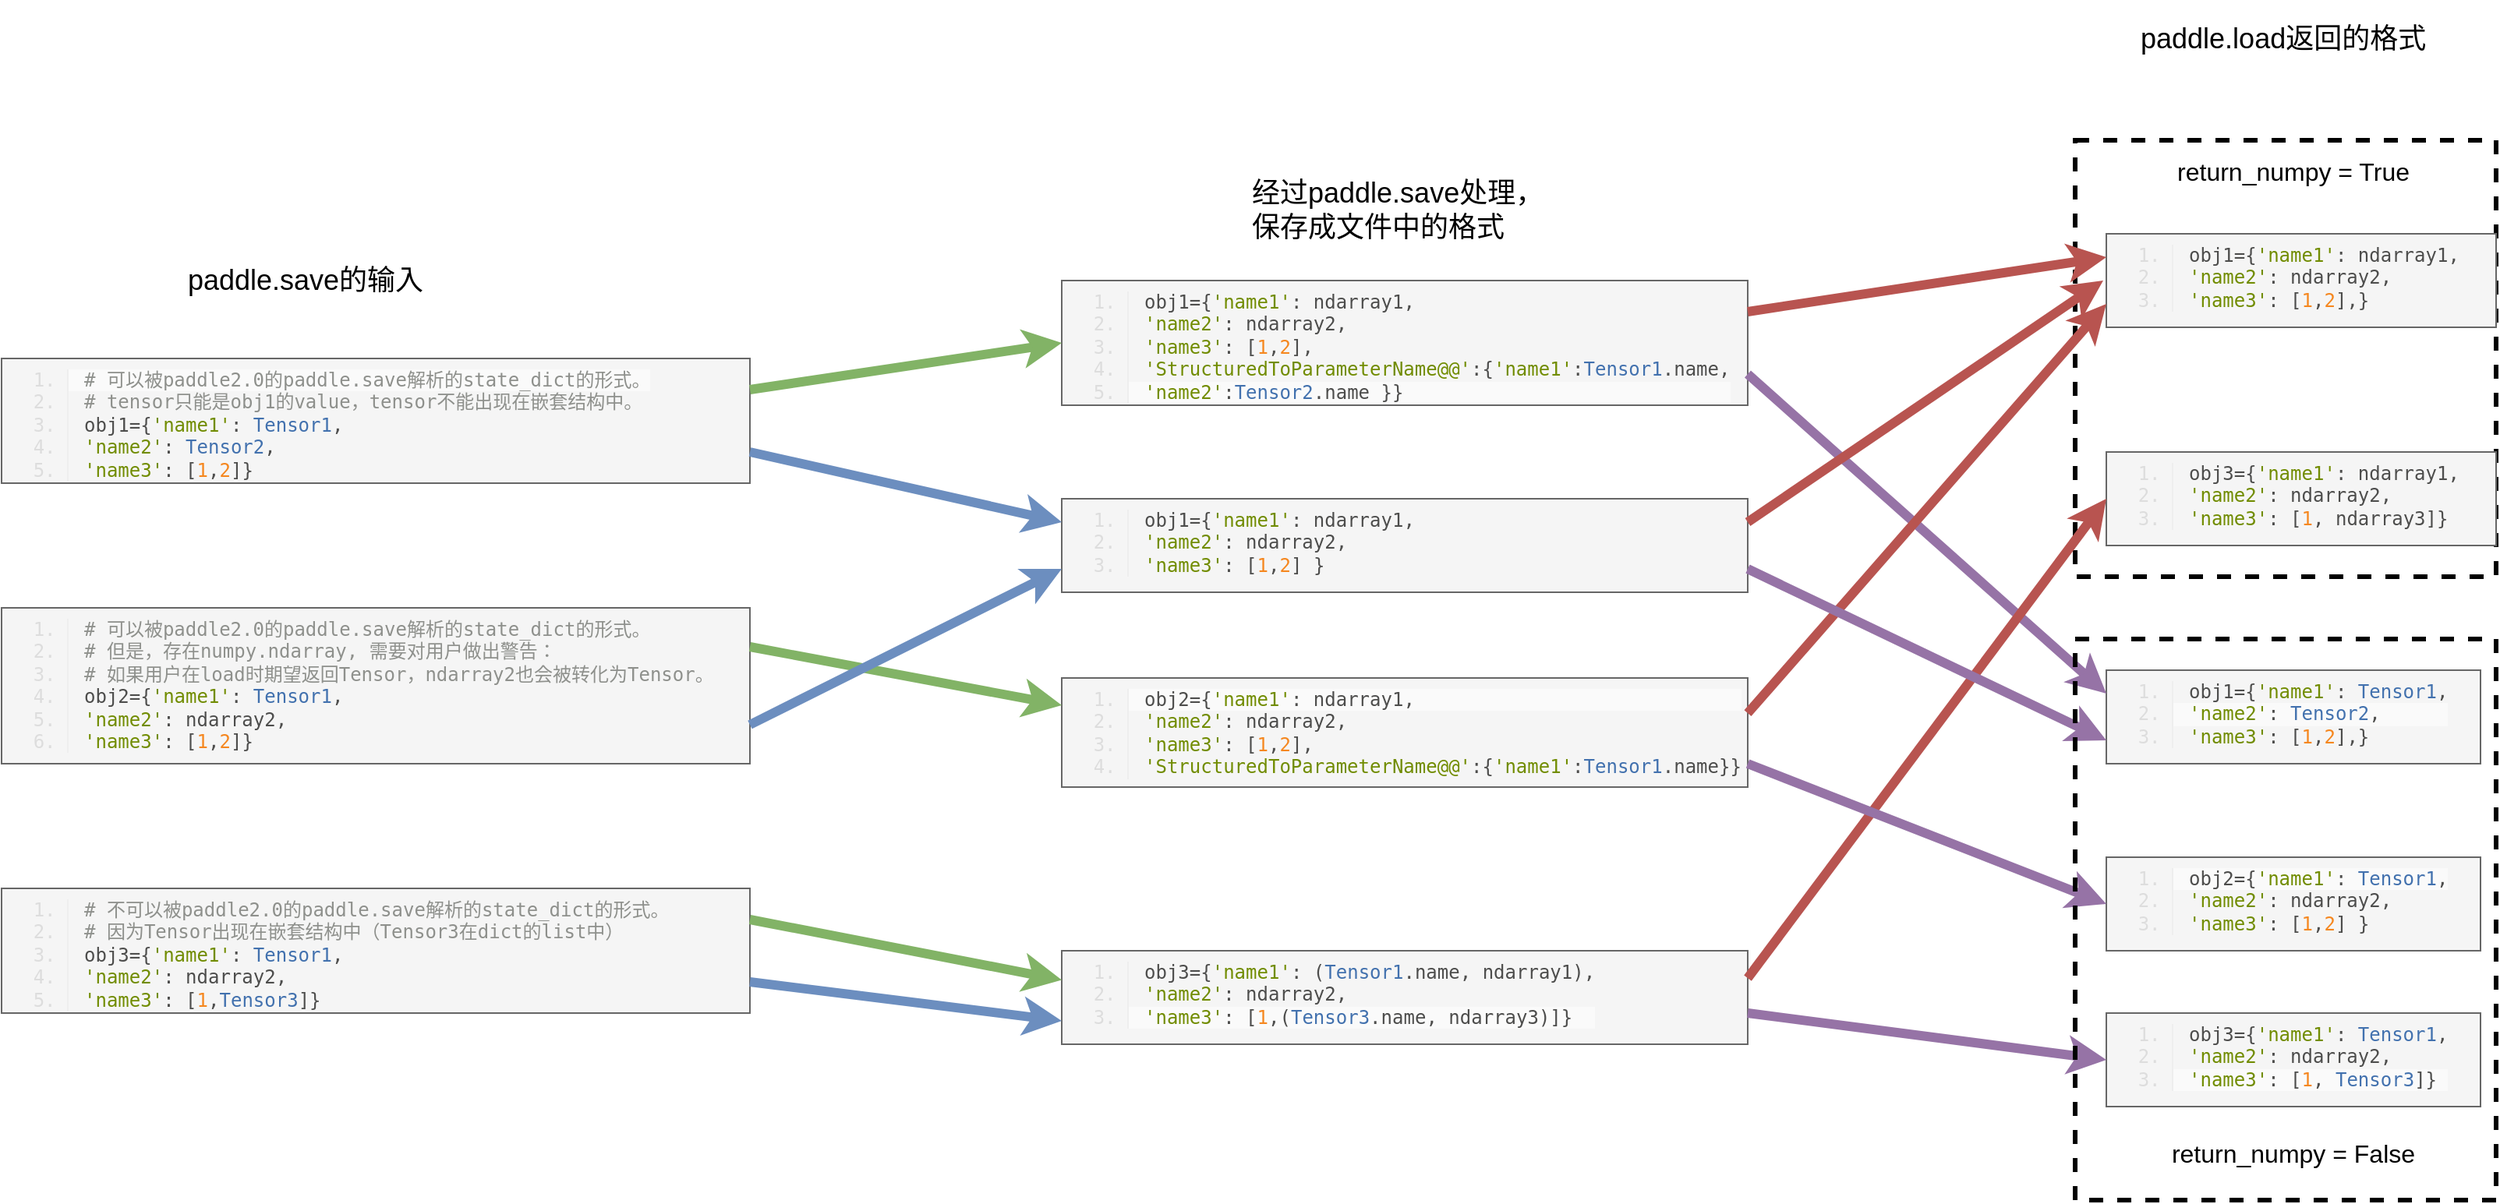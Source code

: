 <mxfile version="14.4.7" type="github">
  <diagram id="BOFwDPjg338fdRXlVryg" name="Page-1">
    <mxGraphModel dx="1106" dy="1871" grid="1" gridSize="10" guides="1" tooltips="1" connect="1" arrows="1" fold="1" page="1" pageScale="1" pageWidth="827" pageHeight="1169" math="0" shadow="0">
      <root>
        <mxCell id="0" />
        <mxCell id="1" parent="0" />
        <mxCell id="GyIqp0dEOlZTqXCWweCi-41" value="" style="rounded=0;whiteSpace=wrap;html=1;strokeWidth=3;fillColor=none;dashed=1;" vertex="1" parent="1">
          <mxGeometry x="1370" y="-100" width="270" height="280" as="geometry" />
        </mxCell>
        <mxCell id="GyIqp0dEOlZTqXCWweCi-3" style="edgeStyle=orthogonalEdgeStyle;rounded=0;orthogonalLoop=1;jettySize=auto;html=1;exitX=0.5;exitY=1;exitDx=0;exitDy=0;" edge="1" parent="1">
          <mxGeometry relative="1" as="geometry">
            <mxPoint x="260" y="150" as="sourcePoint" />
            <mxPoint x="260" y="150" as="targetPoint" />
          </mxGeometry>
        </mxCell>
        <mxCell id="GyIqp0dEOlZTqXCWweCi-7" value="&lt;meta charset=&quot;utf-8&quot;&gt;&lt;ol class=&quot;linenums&quot; style=&quot;box-sizing: border-box; outline: none; margin-top: 0px; margin-bottom: 0px; color: rgb(51, 51, 51); font-family: menlo, &amp;quot;bitstream vera sans mono&amp;quot;, &amp;quot;dejavu sans mono&amp;quot;, monaco, consolas, monospace; font-size: 12px; font-style: normal; font-weight: 400; letter-spacing: normal; text-align: left; text-indent: 0px; text-transform: none; word-spacing: 0px;&quot;&gt;&lt;li class=&quot;L0&quot; style=&quot;box-sizing: border-box ; outline: none ; border-left: 1px solid rgb(238 , 238 , 238) ; padding-left: 10px ; color: rgb(221 , 221 , 221) ; background-color: rgb(250 , 250 , 250)&quot;&gt;&lt;code style=&quot;box-sizing: border-box; outline: none; font-family: &amp;quot;source code pro&amp;quot;, monospace; font-size: inherit; padding: 0px; color: inherit; background: transparent; border-radius: 0px; border: none; margin: 0px;&quot;&gt;&lt;span class=&quot;com&quot; style=&quot;box-sizing: border-box ; outline: none ; color: rgb(142 , 144 , 140)&quot;&gt;# 可以被paddle2.0的paddle.save解析的state_dict的形式。&lt;/span&gt;&lt;/code&gt;&lt;/li&gt;&lt;li class=&quot;L1&quot; style=&quot;box-sizing: border-box ; outline: none ; border-left: 1px solid rgb(238 , 238 , 238) ; padding-left: 10px ; color: rgb(221 , 221 , 221)&quot;&gt;&lt;code style=&quot;box-sizing: border-box; outline: none; font-family: &amp;quot;source code pro&amp;quot;, monospace; font-size: inherit; padding: 0px; color: inherit; background: transparent; border-radius: 0px; border: none; margin: 0px;&quot;&gt;&lt;span class=&quot;com&quot; style=&quot;box-sizing: border-box ; outline: none ; color: rgb(142 , 144 , 140)&quot;&gt;# tensor只能是obj1的value，tensor不能出现在嵌套结构中。&lt;/span&gt;&lt;/code&gt;&lt;/li&gt;&lt;li class=&quot;L2&quot; style=&quot;box-sizing: border-box ; outline: none ; border-left: 1px solid rgb(238 , 238 , 238) ; padding-left: 10px ; color: rgb(221 , 221 , 221)&quot;&gt;&lt;code style=&quot;box-sizing: border-box; outline: none; font-family: &amp;quot;source code pro&amp;quot;, monospace; font-size: inherit; padding: 0px; color: inherit; background: transparent; border-radius: 0px; border: none; margin: 0px;&quot;&gt;&lt;span class=&quot;pln&quot; style=&quot;box-sizing: border-box ; outline: none ; color: rgb(77 , 77 , 76)&quot;&gt;obj1&lt;/span&gt;&lt;span class=&quot;pun&quot; style=&quot;box-sizing: border-box ; outline: none ; color: rgb(77 , 77 , 76)&quot;&gt;={&lt;/span&gt;&lt;span class=&quot;str&quot; style=&quot;box-sizing: border-box ; outline: none ; color: rgb(113 , 140 , 0)&quot;&gt;&#39;name1&#39;&lt;/span&gt;&lt;span class=&quot;pun&quot; style=&quot;box-sizing: border-box ; outline: none ; color: rgb(77 , 77 , 76)&quot;&gt;:&lt;/span&gt;&lt;span class=&quot;pln&quot; style=&quot;box-sizing: border-box ; outline: none ; color: rgb(77 , 77 , 76)&quot;&gt; &lt;/span&gt;&lt;span class=&quot;typ&quot; style=&quot;box-sizing: border-box ; outline: none ; color: rgb(66 , 113 , 174)&quot;&gt;Tensor1&lt;/span&gt;&lt;span class=&quot;pun&quot; style=&quot;box-sizing: border-box ; outline: none ; color: rgb(77 , 77 , 76)&quot;&gt;,&lt;/span&gt;&lt;span class=&quot;pln&quot; style=&quot;box-sizing: border-box ; outline: none ; color: rgb(77 , 77 , 76)&quot;&gt; &lt;/span&gt;&lt;/code&gt;&lt;/li&gt;&lt;li class=&quot;L3&quot; style=&quot;box-sizing: border-box ; outline: none ; border-left: 1px solid rgb(238 , 238 , 238) ; padding-left: 10px ; color: rgb(221 , 221 , 221)&quot;&gt;&lt;code style=&quot;box-sizing: border-box; outline: none; font-family: &amp;quot;source code pro&amp;quot;, monospace; font-size: inherit; padding: 0px; color: inherit; background: transparent; border-radius: 0px; border: none; margin: 0px;&quot;&gt;&lt;span class=&quot;pln&quot; style=&quot;box-sizing: border-box ; outline: none ; color: rgb(77 , 77 , 76)&quot;&gt;      &lt;/span&gt;&lt;span class=&quot;str&quot; style=&quot;box-sizing: border-box ; outline: none ; color: rgb(113 , 140 , 0)&quot;&gt;&#39;name2&#39;&lt;/span&gt;&lt;span class=&quot;pun&quot; style=&quot;box-sizing: border-box ; outline: none ; color: rgb(77 , 77 , 76)&quot;&gt;:&lt;/span&gt;&lt;span class=&quot;pln&quot; style=&quot;box-sizing: border-box ; outline: none ; color: rgb(77 , 77 , 76)&quot;&gt; &lt;/span&gt;&lt;span class=&quot;typ&quot; style=&quot;box-sizing: border-box ; outline: none ; color: rgb(66 , 113 , 174)&quot;&gt;Tensor2&lt;/span&gt;&lt;span class=&quot;pun&quot; style=&quot;box-sizing: border-box ; outline: none ; color: rgb(77 , 77 , 76)&quot;&gt;,&lt;/span&gt;&lt;span class=&quot;pln&quot; style=&quot;box-sizing: border-box ; outline: none ; color: rgb(77 , 77 , 76)&quot;&gt; &lt;/span&gt;&lt;/code&gt;&lt;/li&gt;&lt;li class=&quot;L4&quot; style=&quot;box-sizing: border-box ; outline: none ; border-left: 1px solid rgb(238 , 238 , 238) ; padding-left: 10px ; color: rgb(221 , 221 , 221)&quot;&gt;&lt;code style=&quot;box-sizing: border-box; outline: none; font-family: &amp;quot;source code pro&amp;quot;, monospace; font-size: inherit; padding: 0px; color: inherit; background: transparent; border-radius: 0px; border: none; margin: 0px;&quot;&gt;&lt;span class=&quot;pln&quot; style=&quot;box-sizing: border-box ; outline: none ; color: rgb(77 , 77 , 76)&quot;&gt;      &lt;/span&gt;&lt;span class=&quot;str&quot; style=&quot;box-sizing: border-box ; outline: none ; color: rgb(113 , 140 , 0)&quot;&gt;&#39;name3&#39;&lt;/span&gt;&lt;span class=&quot;pun&quot; style=&quot;box-sizing: border-box ; outline: none ; color: rgb(77 , 77 , 76)&quot;&gt;:&lt;/span&gt;&lt;span class=&quot;pln&quot; style=&quot;box-sizing: border-box ; outline: none ; color: rgb(77 , 77 , 76)&quot;&gt; &lt;/span&gt;&lt;span class=&quot;pun&quot; style=&quot;box-sizing: border-box ; outline: none ; color: rgb(77 , 77 , 76)&quot;&gt;[&lt;/span&gt;&lt;span class=&quot;lit&quot; style=&quot;box-sizing: border-box ; outline: none ; color: rgb(245 , 135 , 31)&quot;&gt;1&lt;/span&gt;&lt;span class=&quot;pun&quot; style=&quot;box-sizing: border-box ; outline: none ; color: rgb(77 , 77 , 76)&quot;&gt;,&lt;/span&gt;&lt;span class=&quot;lit&quot; style=&quot;box-sizing: border-box ; outline: none ; color: rgb(245 , 135 , 31)&quot;&gt;2&lt;/span&gt;&lt;span class=&quot;pun&quot; style=&quot;box-sizing: border-box ; outline: none ; color: rgb(77 , 77 , 76)&quot;&gt;]}&lt;/span&gt;&lt;/code&gt;&lt;/li&gt;&lt;/ol&gt;" style="text;whiteSpace=wrap;html=1;fillColor=#f5f5f5;strokeColor=#666666;fontColor=#333333;" vertex="1" parent="1">
          <mxGeometry x="40" y="40" width="480" height="80" as="geometry" />
        </mxCell>
        <mxCell id="GyIqp0dEOlZTqXCWweCi-10" value="&lt;meta charset=&quot;utf-8&quot;&gt;&lt;ol class=&quot;linenums&quot; style=&quot;box-sizing: border-box; outline: none; margin-top: 0px; margin-bottom: 0px; color: rgb(51, 51, 51); font-family: menlo, &amp;quot;bitstream vera sans mono&amp;quot;, &amp;quot;dejavu sans mono&amp;quot;, monaco, consolas, monospace; font-size: 12px; font-style: normal; font-weight: 400; letter-spacing: normal; text-align: left; text-indent: 0px; text-transform: none; word-spacing: 0px;&quot;&gt;&lt;li class=&quot;L6&quot; style=&quot;box-sizing: border-box ; outline: none ; border-left: 1px solid rgb(238 , 238 , 238) ; padding-left: 10px ; color: rgb(221 , 221 , 221)&quot;&gt;&lt;code style=&quot;box-sizing: border-box; outline: none; font-family: &amp;quot;source code pro&amp;quot;, monospace; font-size: inherit; padding: 0px; color: inherit; background: transparent; border-radius: 0px; border: none; margin: 0px;&quot;&gt;&lt;span class=&quot;com&quot; style=&quot;box-sizing: border-box ; outline: none ; color: rgb(142 , 144 , 140)&quot;&gt;# 可以被paddle2.0的paddle.save解析的state_dict的形式。&lt;/span&gt;&lt;/code&gt;&lt;/li&gt;&lt;li class=&quot;L7&quot; style=&quot;box-sizing: border-box ; outline: none ; border-left: 1px solid rgb(238 , 238 , 238) ; padding-left: 10px ; color: rgb(221 , 221 , 221)&quot;&gt;&lt;code style=&quot;box-sizing: border-box; outline: none; font-family: &amp;quot;source code pro&amp;quot;, monospace; font-size: inherit; padding: 0px; color: inherit; background: transparent; border-radius: 0px; border: none; margin: 0px;&quot;&gt;&lt;span class=&quot;com&quot; style=&quot;box-sizing: border-box ; outline: none ; color: rgb(142 , 144 , 140)&quot;&gt;# 但是，存在numpy.ndarray, 需要对用户做出警告：&lt;/span&gt;&lt;/code&gt;&lt;/li&gt;&lt;li class=&quot;L8&quot; style=&quot;box-sizing: border-box ; outline: none ; border-left: 1px solid rgb(238 , 238 , 238) ; padding-left: 10px ; color: rgb(221 , 221 , 221)&quot;&gt;&lt;code style=&quot;box-sizing: border-box; outline: none; font-family: &amp;quot;source code pro&amp;quot;, monospace; font-size: inherit; padding: 0px; color: inherit; background: transparent; border-radius: 0px; border: none; margin: 0px;&quot;&gt;&lt;span class=&quot;com&quot; style=&quot;box-sizing: border-box ; outline: none ; color: rgb(142 , 144 , 140)&quot;&gt;# 如果用户在load时期望返回Tensor，ndarray2也会被转化为Tensor。&lt;/span&gt;&lt;/code&gt;&lt;/li&gt;&lt;li class=&quot;L9&quot; style=&quot;box-sizing: border-box ; outline: none ; border-left: 1px solid rgb(238 , 238 , 238) ; padding-left: 10px ; color: rgb(221 , 221 , 221)&quot;&gt;&lt;code style=&quot;box-sizing: border-box; outline: none; font-family: &amp;quot;source code pro&amp;quot;, monospace; font-size: inherit; padding: 0px; color: inherit; background: transparent; border-radius: 0px; border: none; margin: 0px;&quot;&gt;&lt;span class=&quot;pln&quot; style=&quot;box-sizing: border-box ; outline: none ; color: rgb(77 , 77 , 76)&quot;&gt;obj2&lt;/span&gt;&lt;span class=&quot;pun&quot; style=&quot;box-sizing: border-box ; outline: none ; color: rgb(77 , 77 , 76)&quot;&gt;={&lt;/span&gt;&lt;span class=&quot;str&quot; style=&quot;box-sizing: border-box ; outline: none ; color: rgb(113 , 140 , 0)&quot;&gt;&#39;name1&#39;&lt;/span&gt;&lt;span class=&quot;pun&quot; style=&quot;box-sizing: border-box ; outline: none ; color: rgb(77 , 77 , 76)&quot;&gt;:&lt;/span&gt;&lt;span class=&quot;pln&quot; style=&quot;box-sizing: border-box ; outline: none ; color: rgb(77 , 77 , 76)&quot;&gt; &lt;/span&gt;&lt;span class=&quot;typ&quot; style=&quot;box-sizing: border-box ; outline: none ; color: rgb(66 , 113 , 174)&quot;&gt;Tensor1&lt;/span&gt;&lt;span class=&quot;pun&quot; style=&quot;box-sizing: border-box ; outline: none ; color: rgb(77 , 77 , 76)&quot;&gt;,&lt;/span&gt;&lt;span class=&quot;pln&quot; style=&quot;box-sizing: border-box ; outline: none ; color: rgb(77 , 77 , 76)&quot;&gt; &lt;/span&gt;&lt;/code&gt;&lt;/li&gt;&lt;li class=&quot;L0&quot; style=&quot;box-sizing: border-box ; outline: none ; border-left: 1px solid rgb(238 , 238 , 238) ; padding-left: 10px ; color: rgb(221 , 221 , 221)&quot;&gt;&lt;code style=&quot;box-sizing: border-box; outline: none; font-family: &amp;quot;source code pro&amp;quot;, monospace; font-size: inherit; padding: 0px; color: inherit; background: transparent; border-radius: 0px; border: none; margin: 0px;&quot;&gt;&lt;span class=&quot;pln&quot; style=&quot;box-sizing: border-box ; outline: none ; color: rgb(77 , 77 , 76)&quot;&gt;      &lt;/span&gt;&lt;span class=&quot;str&quot; style=&quot;box-sizing: border-box ; outline: none ; color: rgb(113 , 140 , 0)&quot;&gt;&#39;name2&#39;&lt;/span&gt;&lt;span class=&quot;pun&quot; style=&quot;box-sizing: border-box ; outline: none ; color: rgb(77 , 77 , 76)&quot;&gt;:&lt;/span&gt;&lt;span class=&quot;pln&quot; style=&quot;box-sizing: border-box ; outline: none ; color: rgb(77 , 77 , 76)&quot;&gt; ndarray2&lt;/span&gt;&lt;span class=&quot;pun&quot; style=&quot;box-sizing: border-box ; outline: none ; color: rgb(77 , 77 , 76)&quot;&gt;,&lt;/span&gt;&lt;span class=&quot;pln&quot; style=&quot;box-sizing: border-box ; outline: none ; color: rgb(77 , 77 , 76)&quot;&gt; &lt;/span&gt;&lt;/code&gt;&lt;/li&gt;&lt;li class=&quot;L1&quot; style=&quot;box-sizing: border-box ; outline: none ; border-left: 1px solid rgb(238 , 238 , 238) ; padding-left: 10px ; color: rgb(221 , 221 , 221)&quot;&gt;&lt;code style=&quot;box-sizing: border-box; outline: none; font-family: &amp;quot;source code pro&amp;quot;, monospace; font-size: inherit; padding: 0px; color: inherit; background: transparent; border-radius: 0px; border: none; margin: 0px;&quot;&gt;&lt;span class=&quot;pln&quot; style=&quot;box-sizing: border-box ; outline: none ; color: rgb(77 , 77 , 76)&quot;&gt;      &lt;/span&gt;&lt;span class=&quot;str&quot; style=&quot;box-sizing: border-box ; outline: none ; color: rgb(113 , 140 , 0)&quot;&gt;&#39;name3&#39;&lt;/span&gt;&lt;span class=&quot;pun&quot; style=&quot;box-sizing: border-box ; outline: none ; color: rgb(77 , 77 , 76)&quot;&gt;:&lt;/span&gt;&lt;span class=&quot;pln&quot; style=&quot;box-sizing: border-box ; outline: none ; color: rgb(77 , 77 , 76)&quot;&gt; &lt;/span&gt;&lt;span class=&quot;pun&quot; style=&quot;box-sizing: border-box ; outline: none ; color: rgb(77 , 77 , 76)&quot;&gt;[&lt;/span&gt;&lt;span class=&quot;lit&quot; style=&quot;box-sizing: border-box ; outline: none ; color: rgb(245 , 135 , 31)&quot;&gt;1&lt;/span&gt;&lt;span class=&quot;pun&quot; style=&quot;box-sizing: border-box ; outline: none ; color: rgb(77 , 77 , 76)&quot;&gt;,&lt;/span&gt;&lt;span class=&quot;lit&quot; style=&quot;box-sizing: border-box ; outline: none ; color: rgb(245 , 135 , 31)&quot;&gt;2&lt;/span&gt;&lt;span class=&quot;pun&quot; style=&quot;box-sizing: border-box ; outline: none ; color: rgb(77 , 77 , 76)&quot;&gt;]}&lt;/span&gt;&lt;/code&gt;&lt;/li&gt;&lt;/ol&gt;" style="text;whiteSpace=wrap;html=1;fillColor=#f5f5f5;strokeColor=#666666;fontColor=#333333;" vertex="1" parent="1">
          <mxGeometry x="40" y="200" width="480" height="100" as="geometry" />
        </mxCell>
        <mxCell id="GyIqp0dEOlZTqXCWweCi-11" value="&lt;meta charset=&quot;utf-8&quot;&gt;&lt;ol class=&quot;linenums&quot; style=&quot;box-sizing: border-box; outline: none; margin-top: 0px; margin-bottom: 0px; color: rgb(51, 51, 51); font-family: menlo, &amp;quot;bitstream vera sans mono&amp;quot;, &amp;quot;dejavu sans mono&amp;quot;, monaco, consolas, monospace; font-size: 12px; font-style: normal; font-weight: 400; letter-spacing: normal; text-align: left; text-indent: 0px; text-transform: none; word-spacing: 0px;&quot;&gt;&lt;li class=&quot;L3&quot; style=&quot;box-sizing: border-box ; outline: none ; border-left: 1px solid rgb(238 , 238 , 238) ; padding-left: 10px ; color: rgb(221 , 221 , 221)&quot;&gt;&lt;code style=&quot;box-sizing: border-box; outline: none; font-family: &amp;quot;source code pro&amp;quot;, monospace; font-size: inherit; padding: 0px; color: inherit; background: transparent; border-radius: 0px; border: none; margin: 0px;&quot;&gt;&lt;span class=&quot;com&quot; style=&quot;box-sizing: border-box ; outline: none ; color: rgb(142 , 144 , 140)&quot;&gt;# 不可以被paddle2.0的paddle.save解析的state_dict的形式。&lt;/span&gt;&lt;/code&gt;&lt;/li&gt;&lt;li class=&quot;L4&quot; style=&quot;box-sizing: border-box ; outline: none ; border-left: 1px solid rgb(238 , 238 , 238) ; padding-left: 10px ; color: rgb(221 , 221 , 221)&quot;&gt;&lt;code style=&quot;box-sizing: border-box; outline: none; font-family: &amp;quot;source code pro&amp;quot;, monospace; font-size: inherit; padding: 0px; color: inherit; background: transparent; border-radius: 0px; border: none; margin: 0px;&quot;&gt;&lt;span class=&quot;com&quot; style=&quot;box-sizing: border-box ; outline: none ; color: rgb(142 , 144 , 140)&quot;&gt;# 因为Tensor出现在嵌套结构中（Tensor3在dict的list中）&lt;/span&gt;&lt;/code&gt;&lt;/li&gt;&lt;li class=&quot;L5&quot; style=&quot;box-sizing: border-box ; outline: none ; border-left: 1px solid rgb(238 , 238 , 238) ; padding-left: 10px ; color: rgb(221 , 221 , 221)&quot;&gt;&lt;code style=&quot;box-sizing: border-box; outline: none; font-family: &amp;quot;source code pro&amp;quot;, monospace; font-size: inherit; padding: 0px; color: inherit; background: transparent; border-radius: 0px; border: none; margin: 0px;&quot;&gt;&lt;span class=&quot;pln&quot; style=&quot;box-sizing: border-box ; outline: none ; color: rgb(77 , 77 , 76)&quot;&gt;obj3&lt;/span&gt;&lt;span class=&quot;pun&quot; style=&quot;box-sizing: border-box ; outline: none ; color: rgb(77 , 77 , 76)&quot;&gt;={&lt;/span&gt;&lt;span class=&quot;str&quot; style=&quot;box-sizing: border-box ; outline: none ; color: rgb(113 , 140 , 0)&quot;&gt;&#39;name1&#39;&lt;/span&gt;&lt;span class=&quot;pun&quot; style=&quot;box-sizing: border-box ; outline: none ; color: rgb(77 , 77 , 76)&quot;&gt;:&lt;/span&gt;&lt;span class=&quot;pln&quot; style=&quot;box-sizing: border-box ; outline: none ; color: rgb(77 , 77 , 76)&quot;&gt; &lt;/span&gt;&lt;span class=&quot;typ&quot; style=&quot;box-sizing: border-box ; outline: none ; color: rgb(66 , 113 , 174)&quot;&gt;Tensor1&lt;/span&gt;&lt;span class=&quot;pun&quot; style=&quot;box-sizing: border-box ; outline: none ; color: rgb(77 , 77 , 76)&quot;&gt;,&lt;/span&gt;&lt;span class=&quot;pln&quot; style=&quot;box-sizing: border-box ; outline: none ; color: rgb(77 , 77 , 76)&quot;&gt; &lt;/span&gt;&lt;/code&gt;&lt;/li&gt;&lt;li class=&quot;L6&quot; style=&quot;box-sizing: border-box ; outline: none ; border-left: 1px solid rgb(238 , 238 , 238) ; padding-left: 10px ; color: rgb(221 , 221 , 221)&quot;&gt;&lt;code style=&quot;box-sizing: border-box; outline: none; font-family: &amp;quot;source code pro&amp;quot;, monospace; font-size: inherit; padding: 0px; color: inherit; background: transparent; border-radius: 0px; border: none; margin: 0px;&quot;&gt;&lt;span class=&quot;pln&quot; style=&quot;box-sizing: border-box ; outline: none ; color: rgb(77 , 77 , 76)&quot;&gt;      &lt;/span&gt;&lt;span class=&quot;str&quot; style=&quot;box-sizing: border-box ; outline: none ; color: rgb(113 , 140 , 0)&quot;&gt;&#39;name2&#39;&lt;/span&gt;&lt;span class=&quot;pun&quot; style=&quot;box-sizing: border-box ; outline: none ; color: rgb(77 , 77 , 76)&quot;&gt;:&lt;/span&gt;&lt;span class=&quot;pln&quot; style=&quot;box-sizing: border-box ; outline: none ; color: rgb(77 , 77 , 76)&quot;&gt; ndarray2&lt;/span&gt;&lt;span class=&quot;pun&quot; style=&quot;box-sizing: border-box ; outline: none ; color: rgb(77 , 77 , 76)&quot;&gt;,&lt;/span&gt;&lt;span class=&quot;pln&quot; style=&quot;box-sizing: border-box ; outline: none ; color: rgb(77 , 77 , 76)&quot;&gt; &lt;/span&gt;&lt;/code&gt;&lt;/li&gt;&lt;li class=&quot;L7&quot; style=&quot;box-sizing: border-box ; outline: none ; border-left: 1px solid rgb(238 , 238 , 238) ; padding-left: 10px ; color: rgb(221 , 221 , 221)&quot;&gt;&lt;code style=&quot;box-sizing: border-box; outline: none; font-family: &amp;quot;source code pro&amp;quot;, monospace; font-size: inherit; padding: 0px; color: inherit; background: transparent; border-radius: 0px; border: none; margin: 0px;&quot;&gt;&lt;span class=&quot;pln&quot; style=&quot;box-sizing: border-box ; outline: none ; color: rgb(77 , 77 , 76)&quot;&gt;      &lt;/span&gt;&lt;span class=&quot;str&quot; style=&quot;box-sizing: border-box ; outline: none ; color: rgb(113 , 140 , 0)&quot;&gt;&#39;name3&#39;&lt;/span&gt;&lt;span class=&quot;pun&quot; style=&quot;box-sizing: border-box ; outline: none ; color: rgb(77 , 77 , 76)&quot;&gt;:&lt;/span&gt;&lt;span class=&quot;pln&quot; style=&quot;box-sizing: border-box ; outline: none ; color: rgb(77 , 77 , 76)&quot;&gt; &lt;/span&gt;&lt;span class=&quot;pun&quot; style=&quot;box-sizing: border-box ; outline: none ; color: rgb(77 , 77 , 76)&quot;&gt;[&lt;/span&gt;&lt;span class=&quot;lit&quot; style=&quot;box-sizing: border-box ; outline: none ; color: rgb(245 , 135 , 31)&quot;&gt;1&lt;/span&gt;&lt;span class=&quot;pun&quot; style=&quot;box-sizing: border-box ; outline: none ; color: rgb(77 , 77 , 76)&quot;&gt;,&lt;/span&gt;&lt;span class=&quot;typ&quot; style=&quot;box-sizing: border-box ; outline: none ; color: rgb(66 , 113 , 174)&quot;&gt;Tensor3&lt;/span&gt;&lt;span class=&quot;pun&quot; style=&quot;box-sizing: border-box ; outline: none ; color: rgb(77 , 77 , 76)&quot;&gt;]}&lt;/span&gt;&lt;/code&gt;&lt;/li&gt;&lt;/ol&gt;" style="text;whiteSpace=wrap;html=1;fillColor=#f5f5f5;strokeColor=#666666;fontColor=#333333;" vertex="1" parent="1">
          <mxGeometry x="40" y="380" width="480" height="80" as="geometry" />
        </mxCell>
        <mxCell id="GyIqp0dEOlZTqXCWweCi-12" value="&lt;meta charset=&quot;utf-8&quot;&gt;&lt;ol class=&quot;linenums&quot; style=&quot;box-sizing: border-box; outline: none; margin-top: 0px; margin-bottom: 0px; color: rgb(51, 51, 51); font-family: menlo, &amp;quot;bitstream vera sans mono&amp;quot;, &amp;quot;dejavu sans mono&amp;quot;, monaco, consolas, monospace; font-size: 12px; font-style: normal; font-weight: 400; letter-spacing: normal; text-align: left; text-indent: 0px; text-transform: none; word-spacing: 0px;&quot;&gt;&lt;li class=&quot;L0&quot; style=&quot;box-sizing: border-box ; outline: none ; border-left: 1px solid rgb(238 , 238 , 238) ; padding-left: 10px ; color: rgb(221 , 221 , 221)&quot;&gt;&lt;code style=&quot;box-sizing: border-box; outline: none; font-family: &amp;quot;source code pro&amp;quot;, monospace; font-size: inherit; padding: 0px; color: inherit; background: transparent; border-radius: 0px; border: none; margin: 0px;&quot;&gt;&lt;span class=&quot;pln&quot; style=&quot;box-sizing: border-box ; outline: none ; color: rgb(77 , 77 , 76)&quot;&gt;obj1&lt;/span&gt;&lt;span class=&quot;pun&quot; style=&quot;box-sizing: border-box ; outline: none ; color: rgb(77 , 77 , 76)&quot;&gt;={&lt;/span&gt;&lt;span class=&quot;str&quot; style=&quot;box-sizing: border-box ; outline: none ; color: rgb(113 , 140 , 0)&quot;&gt;&#39;name1&#39;&lt;/span&gt;&lt;span class=&quot;pun&quot; style=&quot;box-sizing: border-box ; outline: none ; color: rgb(77 , 77 , 76)&quot;&gt;:&lt;/span&gt;&lt;span class=&quot;pln&quot; style=&quot;box-sizing: border-box ; outline: none ; color: rgb(77 , 77 , 76)&quot;&gt; ndarray1&lt;/span&gt;&lt;span class=&quot;pun&quot; style=&quot;box-sizing: border-box ; outline: none ; color: rgb(77 , 77 , 76)&quot;&gt;,&lt;/span&gt;&lt;span class=&quot;pln&quot; style=&quot;box-sizing: border-box ; outline: none ; color: rgb(77 , 77 , 76)&quot;&gt; &lt;/span&gt;&lt;/code&gt;&lt;/li&gt;&lt;li class=&quot;L1&quot; style=&quot;box-sizing: border-box ; outline: none ; border-left: 1px solid rgb(238 , 238 , 238) ; padding-left: 10px ; color: rgb(221 , 221 , 221)&quot;&gt;&lt;code style=&quot;box-sizing: border-box; outline: none; font-family: &amp;quot;source code pro&amp;quot;, monospace; font-size: inherit; padding: 0px; color: inherit; background: transparent; border-radius: 0px; border: none; margin: 0px;&quot;&gt;&lt;span class=&quot;pln&quot; style=&quot;box-sizing: border-box ; outline: none ; color: rgb(77 , 77 , 76)&quot;&gt;      &lt;/span&gt;&lt;span class=&quot;str&quot; style=&quot;box-sizing: border-box ; outline: none ; color: rgb(113 , 140 , 0)&quot;&gt;&#39;name2&#39;&lt;/span&gt;&lt;span class=&quot;pun&quot; style=&quot;box-sizing: border-box ; outline: none ; color: rgb(77 , 77 , 76)&quot;&gt;:&lt;/span&gt;&lt;span class=&quot;pln&quot; style=&quot;box-sizing: border-box ; outline: none ; color: rgb(77 , 77 , 76)&quot;&gt; ndarray2&lt;/span&gt;&lt;span class=&quot;pun&quot; style=&quot;box-sizing: border-box ; outline: none ; color: rgb(77 , 77 , 76)&quot;&gt;,&lt;/span&gt;&lt;span class=&quot;pln&quot; style=&quot;box-sizing: border-box ; outline: none ; color: rgb(77 , 77 , 76)&quot;&gt; &lt;/span&gt;&lt;/code&gt;&lt;/li&gt;&lt;li class=&quot;L2&quot; style=&quot;box-sizing: border-box ; outline: none ; border-left: 1px solid rgb(238 , 238 , 238) ; padding-left: 10px ; color: rgb(221 , 221 , 221)&quot;&gt;&lt;code style=&quot;box-sizing: border-box; outline: none; font-family: &amp;quot;source code pro&amp;quot;, monospace; font-size: inherit; padding: 0px; color: inherit; background: transparent; border-radius: 0px; border: none; margin: 0px;&quot;&gt;&lt;span class=&quot;pln&quot; style=&quot;box-sizing: border-box ; outline: none ; color: rgb(77 , 77 , 76)&quot;&gt;      &lt;/span&gt;&lt;span class=&quot;str&quot; style=&quot;box-sizing: border-box ; outline: none ; color: rgb(113 , 140 , 0)&quot;&gt;&#39;name3&#39;&lt;/span&gt;&lt;span class=&quot;pun&quot; style=&quot;box-sizing: border-box ; outline: none ; color: rgb(77 , 77 , 76)&quot;&gt;:&lt;/span&gt;&lt;span class=&quot;pln&quot; style=&quot;box-sizing: border-box ; outline: none ; color: rgb(77 , 77 , 76)&quot;&gt; &lt;/span&gt;&lt;span class=&quot;pun&quot; style=&quot;box-sizing: border-box ; outline: none ; color: rgb(77 , 77 , 76)&quot;&gt;[&lt;/span&gt;&lt;span class=&quot;lit&quot; style=&quot;box-sizing: border-box ; outline: none ; color: rgb(245 , 135 , 31)&quot;&gt;1&lt;/span&gt;&lt;span class=&quot;pun&quot; style=&quot;box-sizing: border-box ; outline: none ; color: rgb(77 , 77 , 76)&quot;&gt;,&lt;/span&gt;&lt;span class=&quot;lit&quot; style=&quot;box-sizing: border-box ; outline: none ; color: rgb(245 , 135 , 31)&quot;&gt;2&lt;/span&gt;&lt;span class=&quot;pun&quot; style=&quot;box-sizing: border-box ; outline: none ; color: rgb(77 , 77 , 76)&quot;&gt;],&lt;/span&gt;&lt;/code&gt;&lt;/li&gt;&lt;li class=&quot;L3&quot; style=&quot;box-sizing: border-box ; outline: none ; border-left: 1px solid rgb(238 , 238 , 238) ; padding-left: 10px ; color: rgb(221 , 221 , 221)&quot;&gt;&lt;code style=&quot;box-sizing: border-box; outline: none; font-family: &amp;quot;source code pro&amp;quot;, monospace; font-size: inherit; padding: 0px; color: inherit; background: transparent; border-radius: 0px; border: none; margin: 0px;&quot;&gt;&lt;span class=&quot;pln&quot; style=&quot;box-sizing: border-box ; outline: none ; color: rgb(77 , 77 , 76)&quot;&gt;      &lt;/span&gt;&lt;span class=&quot;str&quot; style=&quot;box-sizing: border-box ; outline: none ; color: rgb(113 , 140 , 0)&quot;&gt;&#39;StructuredToParameterName@@&#39;&lt;/span&gt;&lt;span class=&quot;pun&quot; style=&quot;box-sizing: border-box ; outline: none ; color: rgb(77 , 77 , 76)&quot;&gt;:{&lt;/span&gt;&lt;span class=&quot;str&quot; style=&quot;box-sizing: border-box ; outline: none ; color: rgb(113 , 140 , 0)&quot;&gt;&#39;name1&#39;&lt;/span&gt;&lt;span class=&quot;pun&quot; style=&quot;box-sizing: border-box ; outline: none ; color: rgb(77 , 77 , 76)&quot;&gt;:&lt;/span&gt;&lt;span class=&quot;typ&quot; style=&quot;box-sizing: border-box ; outline: none ; color: rgb(66 , 113 , 174)&quot;&gt;Tensor1&lt;/span&gt;&lt;span class=&quot;pun&quot; style=&quot;box-sizing: border-box ; outline: none ; color: rgb(77 , 77 , 76)&quot;&gt;.&lt;/span&gt;&lt;span class=&quot;pln&quot; style=&quot;box-sizing: border-box ; outline: none ; color: rgb(77 , 77 , 76)&quot;&gt;name&lt;/span&gt;&lt;span class=&quot;pun&quot; style=&quot;box-sizing: border-box ; outline: none ; color: rgb(77 , 77 , 76)&quot;&gt;,&lt;/span&gt;&lt;span class=&quot;pln&quot; style=&quot;box-sizing: border-box ; outline: none ; color: rgb(77 , 77 , 76)&quot;&gt; &lt;/span&gt;&lt;/code&gt;&lt;/li&gt;&lt;li class=&quot;L4&quot; style=&quot;box-sizing: border-box ; outline: none ; border-left: 1px solid rgb(238 , 238 , 238) ; padding-left: 10px ; color: rgb(221 , 221 , 221) ; background-color: rgb(250 , 250 , 250)&quot;&gt;&lt;code style=&quot;box-sizing: border-box; outline: none; font-family: &amp;quot;source code pro&amp;quot;, monospace; font-size: inherit; padding: 0px; color: inherit; background: transparent; border-radius: 0px; border: none; margin: 0px;&quot;&gt;&lt;span class=&quot;pln&quot; style=&quot;box-sizing: border-box ; outline: none ; color: rgb(77 , 77 , 76)&quot;&gt;                                     &lt;/span&gt;&lt;span class=&quot;str&quot; style=&quot;box-sizing: border-box ; outline: none ; color: rgb(113 , 140 , 0)&quot;&gt;&#39;name2&#39;&lt;/span&gt;&lt;span class=&quot;pun&quot; style=&quot;box-sizing: border-box ; outline: none ; color: rgb(77 , 77 , 76)&quot;&gt;:&lt;/span&gt;&lt;span class=&quot;typ&quot; style=&quot;box-sizing: border-box ; outline: none ; color: rgb(66 , 113 , 174)&quot;&gt;Tensor2&lt;/span&gt;&lt;span class=&quot;pun&quot; style=&quot;box-sizing: border-box ; outline: none ; color: rgb(77 , 77 , 76)&quot;&gt;.&lt;/span&gt;&lt;span class=&quot;pln&quot; style=&quot;box-sizing: border-box ; outline: none ; color: rgb(77 , 77 , 76)&quot;&gt;name &lt;/span&gt;&lt;span class=&quot;pun&quot; style=&quot;box-sizing: border-box ; outline: none ; color: rgb(77 , 77 , 76)&quot;&gt;}}&lt;/span&gt;&lt;/code&gt;&lt;/li&gt;&lt;/ol&gt;" style="text;whiteSpace=wrap;html=1;fillColor=#f5f5f5;strokeColor=#666666;fontColor=#333333;" vertex="1" parent="1">
          <mxGeometry x="720" y="-10" width="440" height="80" as="geometry" />
        </mxCell>
        <mxCell id="GyIqp0dEOlZTqXCWweCi-14" value="&lt;meta charset=&quot;utf-8&quot;&gt;&lt;ol class=&quot;linenums&quot; style=&quot;box-sizing: border-box; outline: none; margin-top: 0px; margin-bottom: 0px; color: rgb(51, 51, 51); font-family: menlo, &amp;quot;bitstream vera sans mono&amp;quot;, &amp;quot;dejavu sans mono&amp;quot;, monaco, consolas, monospace; font-size: 12px; font-style: normal; font-weight: 400; letter-spacing: normal; text-align: left; text-indent: 0px; text-transform: none; word-spacing: 0px;&quot;&gt;&lt;li class=&quot;L1&quot; style=&quot;box-sizing: border-box ; outline: none ; border-left: 1px solid rgb(238 , 238 , 238) ; padding-left: 10px ; color: rgb(221 , 221 , 221)&quot;&gt;&lt;code style=&quot;box-sizing: border-box; outline: none; font-family: &amp;quot;source code pro&amp;quot;, monospace; font-size: inherit; padding: 0px; color: inherit; background: transparent; border-radius: 0px; border: none; margin: 0px;&quot;&gt;&lt;span class=&quot;pln&quot; style=&quot;box-sizing: border-box ; outline: none ; color: rgb(77 , 77 , 76)&quot;&gt;obj3&lt;/span&gt;&lt;span class=&quot;pun&quot; style=&quot;box-sizing: border-box ; outline: none ; color: rgb(77 , 77 , 76)&quot;&gt;={&lt;/span&gt;&lt;span class=&quot;str&quot; style=&quot;box-sizing: border-box ; outline: none ; color: rgb(113 , 140 , 0)&quot;&gt;&#39;name1&#39;&lt;/span&gt;&lt;span class=&quot;pun&quot; style=&quot;box-sizing: border-box ; outline: none ; color: rgb(77 , 77 , 76)&quot;&gt;:&lt;/span&gt;&lt;span class=&quot;pln&quot; style=&quot;box-sizing: border-box ; outline: none ; color: rgb(77 , 77 , 76)&quot;&gt; &lt;/span&gt;&lt;span class=&quot;pun&quot; style=&quot;box-sizing: border-box ; outline: none ; color: rgb(77 , 77 , 76)&quot;&gt;(&lt;/span&gt;&lt;span class=&quot;typ&quot; style=&quot;box-sizing: border-box ; outline: none ; color: rgb(66 , 113 , 174)&quot;&gt;Tensor1&lt;/span&gt;&lt;span class=&quot;pun&quot; style=&quot;box-sizing: border-box ; outline: none ; color: rgb(77 , 77 , 76)&quot;&gt;.&lt;/span&gt;&lt;span class=&quot;pln&quot; style=&quot;box-sizing: border-box ; outline: none ; color: rgb(77 , 77 , 76)&quot;&gt;name&lt;/span&gt;&lt;span class=&quot;pun&quot; style=&quot;box-sizing: border-box ; outline: none ; color: rgb(77 , 77 , 76)&quot;&gt;,&lt;/span&gt;&lt;span class=&quot;pln&quot; style=&quot;box-sizing: border-box ; outline: none ; color: rgb(77 , 77 , 76)&quot;&gt; ndarray1&lt;/span&gt;&lt;span class=&quot;pun&quot; style=&quot;box-sizing: border-box ; outline: none ; color: rgb(77 , 77 , 76)&quot;&gt;),&lt;/span&gt;&lt;span class=&quot;pln&quot; style=&quot;box-sizing: border-box ; outline: none ; color: rgb(77 , 77 , 76)&quot;&gt; &lt;/span&gt;&lt;/code&gt;&lt;/li&gt;&lt;li class=&quot;L2&quot; style=&quot;box-sizing: border-box ; outline: none ; border-left: 1px solid rgb(238 , 238 , 238) ; padding-left: 10px ; color: rgb(221 , 221 , 221)&quot;&gt;&lt;code style=&quot;box-sizing: border-box; outline: none; font-family: &amp;quot;source code pro&amp;quot;, monospace; font-size: inherit; padding: 0px; color: inherit; background: transparent; border-radius: 0px; border: none; margin: 0px;&quot;&gt;&lt;span class=&quot;pln&quot; style=&quot;box-sizing: border-box ; outline: none ; color: rgb(77 , 77 , 76)&quot;&gt;      &lt;/span&gt;&lt;span class=&quot;str&quot; style=&quot;box-sizing: border-box ; outline: none ; color: rgb(113 , 140 , 0)&quot;&gt;&#39;name2&#39;&lt;/span&gt;&lt;span class=&quot;pun&quot; style=&quot;box-sizing: border-box ; outline: none ; color: rgb(77 , 77 , 76)&quot;&gt;:&lt;/span&gt;&lt;span class=&quot;pln&quot; style=&quot;box-sizing: border-box ; outline: none ; color: rgb(77 , 77 , 76)&quot;&gt; ndarray2&lt;/span&gt;&lt;span class=&quot;pun&quot; style=&quot;box-sizing: border-box ; outline: none ; color: rgb(77 , 77 , 76)&quot;&gt;,&lt;/span&gt;&lt;span class=&quot;pln&quot; style=&quot;box-sizing: border-box ; outline: none ; color: rgb(77 , 77 , 76)&quot;&gt; &lt;/span&gt;&lt;/code&gt;&lt;/li&gt;&lt;li class=&quot;L3&quot; style=&quot;box-sizing: border-box ; outline: none ; border-left: 1px solid rgb(238 , 238 , 238) ; padding-left: 10px ; color: rgb(221 , 221 , 221) ; background-color: rgb(250 , 250 , 250)&quot;&gt;&lt;code style=&quot;box-sizing: border-box; outline: none; font-family: &amp;quot;source code pro&amp;quot;, monospace; font-size: inherit; padding: 0px; color: inherit; background: transparent; border-radius: 0px; border: none; margin: 0px;&quot;&gt;&lt;span class=&quot;pln&quot; style=&quot;box-sizing: border-box ; outline: none ; color: rgb(77 , 77 , 76)&quot;&gt;      &lt;/span&gt;&lt;span class=&quot;str&quot; style=&quot;box-sizing: border-box ; outline: none ; color: rgb(113 , 140 , 0)&quot;&gt;&#39;name3&#39;&lt;/span&gt;&lt;span class=&quot;pun&quot; style=&quot;box-sizing: border-box ; outline: none ; color: rgb(77 , 77 , 76)&quot;&gt;:&lt;/span&gt;&lt;span class=&quot;pln&quot; style=&quot;box-sizing: border-box ; outline: none ; color: rgb(77 , 77 , 76)&quot;&gt; &lt;/span&gt;&lt;span class=&quot;pun&quot; style=&quot;box-sizing: border-box ; outline: none ; color: rgb(77 , 77 , 76)&quot;&gt;[&lt;/span&gt;&lt;span class=&quot;lit&quot; style=&quot;box-sizing: border-box ; outline: none ; color: rgb(245 , 135 , 31)&quot;&gt;1&lt;/span&gt;&lt;span class=&quot;pun&quot; style=&quot;box-sizing: border-box ; outline: none ; color: rgb(77 , 77 , 76)&quot;&gt;,(&lt;/span&gt;&lt;span class=&quot;typ&quot; style=&quot;box-sizing: border-box ; outline: none ; color: rgb(66 , 113 , 174)&quot;&gt;Tensor3&lt;/span&gt;&lt;span class=&quot;pun&quot; style=&quot;box-sizing: border-box ; outline: none ; color: rgb(77 , 77 , 76)&quot;&gt;.&lt;/span&gt;&lt;span class=&quot;pln&quot; style=&quot;box-sizing: border-box ; outline: none ; color: rgb(77 , 77 , 76)&quot;&gt;name&lt;/span&gt;&lt;span class=&quot;pun&quot; style=&quot;box-sizing: border-box ; outline: none ; color: rgb(77 , 77 , 76)&quot;&gt;,&lt;/span&gt;&lt;span class=&quot;pln&quot; style=&quot;box-sizing: border-box ; outline: none ; color: rgb(77 , 77 , 76)&quot;&gt; ndarray3&lt;/span&gt;&lt;span class=&quot;pun&quot; style=&quot;box-sizing: border-box ; outline: none ; color: rgb(77 , 77 , 76)&quot;&gt;)]}&lt;/span&gt;&lt;/code&gt;&lt;/li&gt;&lt;/ol&gt;" style="text;whiteSpace=wrap;html=1;fillColor=#f5f5f5;strokeColor=#666666;fontColor=#333333;" vertex="1" parent="1">
          <mxGeometry x="720" y="420" width="440" height="60" as="geometry" />
        </mxCell>
        <mxCell id="GyIqp0dEOlZTqXCWweCi-15" value="&lt;meta charset=&quot;utf-8&quot;&gt;&lt;ol class=&quot;linenums&quot; style=&quot;box-sizing: border-box; outline: none; margin-top: 0px; margin-bottom: 0px; color: rgb(51, 51, 51); font-family: menlo, &amp;quot;bitstream vera sans mono&amp;quot;, &amp;quot;dejavu sans mono&amp;quot;, monaco, consolas, monospace; font-size: 12px; font-style: normal; font-weight: 400; letter-spacing: normal; text-align: left; text-indent: 0px; text-transform: none; word-spacing: 0px;&quot;&gt;&lt;li class=&quot;L6&quot; style=&quot;box-sizing: border-box ; outline: none ; border-left: 1px solid rgb(238 , 238 , 238) ; padding-left: 10px ; color: rgb(221 , 221 , 221) ; background-color: rgb(250 , 250 , 250)&quot;&gt;&lt;code style=&quot;box-sizing: border-box; outline: none; font-family: &amp;quot;source code pro&amp;quot;, monospace; font-size: inherit; padding: 0px; color: inherit; background: transparent; border-radius: 0px; border: none; margin: 0px;&quot;&gt;&lt;span class=&quot;pln&quot; style=&quot;box-sizing: border-box ; outline: none ; color: rgb(77 , 77 , 76)&quot;&gt;obj2&lt;/span&gt;&lt;span class=&quot;pun&quot; style=&quot;box-sizing: border-box ; outline: none ; color: rgb(77 , 77 , 76)&quot;&gt;={&lt;/span&gt;&lt;span class=&quot;str&quot; style=&quot;box-sizing: border-box ; outline: none ; color: rgb(113 , 140 , 0)&quot;&gt;&#39;name1&#39;&lt;/span&gt;&lt;span class=&quot;pun&quot; style=&quot;box-sizing: border-box ; outline: none ; color: rgb(77 , 77 , 76)&quot;&gt;:&lt;/span&gt;&lt;span class=&quot;pln&quot; style=&quot;box-sizing: border-box ; outline: none ; color: rgb(77 , 77 , 76)&quot;&gt; ndarray1&lt;/span&gt;&lt;span class=&quot;pun&quot; style=&quot;box-sizing: border-box ; outline: none ; color: rgb(77 , 77 , 76)&quot;&gt;,&lt;/span&gt;&lt;span class=&quot;pln&quot; style=&quot;box-sizing: border-box ; outline: none ; color: rgb(77 , 77 , 76)&quot;&gt; &lt;/span&gt;&lt;/code&gt;&lt;/li&gt;&lt;li class=&quot;L7&quot; style=&quot;box-sizing: border-box ; outline: none ; border-left: 1px solid rgb(238 , 238 , 238) ; padding-left: 10px ; color: rgb(221 , 221 , 221)&quot;&gt;&lt;code style=&quot;box-sizing: border-box; outline: none; font-family: &amp;quot;source code pro&amp;quot;, monospace; font-size: inherit; padding: 0px; color: inherit; background: transparent; border-radius: 0px; border: none; margin: 0px;&quot;&gt;&lt;span class=&quot;pln&quot; style=&quot;box-sizing: border-box ; outline: none ; color: rgb(77 , 77 , 76)&quot;&gt;      &lt;/span&gt;&lt;span class=&quot;str&quot; style=&quot;box-sizing: border-box ; outline: none ; color: rgb(113 , 140 , 0)&quot;&gt;&#39;name2&#39;&lt;/span&gt;&lt;span class=&quot;pun&quot; style=&quot;box-sizing: border-box ; outline: none ; color: rgb(77 , 77 , 76)&quot;&gt;:&lt;/span&gt;&lt;span class=&quot;pln&quot; style=&quot;box-sizing: border-box ; outline: none ; color: rgb(77 , 77 , 76)&quot;&gt; ndarray2&lt;/span&gt;&lt;span class=&quot;pun&quot; style=&quot;box-sizing: border-box ; outline: none ; color: rgb(77 , 77 , 76)&quot;&gt;,&lt;/span&gt;&lt;span class=&quot;pln&quot; style=&quot;box-sizing: border-box ; outline: none ; color: rgb(77 , 77 , 76)&quot;&gt; &lt;/span&gt;&lt;/code&gt;&lt;/li&gt;&lt;li class=&quot;L8&quot; style=&quot;box-sizing: border-box ; outline: none ; border-left: 1px solid rgb(238 , 238 , 238) ; padding-left: 10px ; color: rgb(221 , 221 , 221)&quot;&gt;&lt;code style=&quot;box-sizing: border-box; outline: none; font-family: &amp;quot;source code pro&amp;quot;, monospace; font-size: inherit; padding: 0px; color: inherit; background: transparent; border-radius: 0px; border: none; margin: 0px;&quot;&gt;&lt;span class=&quot;pln&quot; style=&quot;box-sizing: border-box ; outline: none ; color: rgb(77 , 77 , 76)&quot;&gt;      &lt;/span&gt;&lt;span class=&quot;str&quot; style=&quot;box-sizing: border-box ; outline: none ; color: rgb(113 , 140 , 0)&quot;&gt;&#39;name3&#39;&lt;/span&gt;&lt;span class=&quot;pun&quot; style=&quot;box-sizing: border-box ; outline: none ; color: rgb(77 , 77 , 76)&quot;&gt;:&lt;/span&gt;&lt;span class=&quot;pln&quot; style=&quot;box-sizing: border-box ; outline: none ; color: rgb(77 , 77 , 76)&quot;&gt; &lt;/span&gt;&lt;span class=&quot;pun&quot; style=&quot;box-sizing: border-box ; outline: none ; color: rgb(77 , 77 , 76)&quot;&gt;[&lt;/span&gt;&lt;span class=&quot;lit&quot; style=&quot;box-sizing: border-box ; outline: none ; color: rgb(245 , 135 , 31)&quot;&gt;1&lt;/span&gt;&lt;span class=&quot;pun&quot; style=&quot;box-sizing: border-box ; outline: none ; color: rgb(77 , 77 , 76)&quot;&gt;,&lt;/span&gt;&lt;span class=&quot;lit&quot; style=&quot;box-sizing: border-box ; outline: none ; color: rgb(245 , 135 , 31)&quot;&gt;2&lt;/span&gt;&lt;span class=&quot;pun&quot; style=&quot;box-sizing: border-box ; outline: none ; color: rgb(77 , 77 , 76)&quot;&gt;],&lt;/span&gt;&lt;span class=&quot;pln&quot; style=&quot;box-sizing: border-box ; outline: none ; color: rgb(77 , 77 , 76)&quot;&gt; &lt;/span&gt;&lt;/code&gt;&lt;/li&gt;&lt;li class=&quot;L9&quot; style=&quot;box-sizing: border-box ; outline: none ; border-left: 1px solid rgb(238 , 238 , 238) ; padding-left: 10px ; color: rgb(221 , 221 , 221)&quot;&gt;&lt;code style=&quot;box-sizing: border-box; outline: none; font-family: &amp;quot;source code pro&amp;quot;, monospace; font-size: inherit; padding: 0px; color: inherit; background: transparent; border-radius: 0px; border: none; margin: 0px;&quot;&gt;&lt;span class=&quot;pln&quot; style=&quot;box-sizing: border-box ; outline: none ; color: rgb(77 , 77 , 76)&quot;&gt;      &lt;/span&gt;&lt;span class=&quot;str&quot; style=&quot;box-sizing: border-box ; outline: none ; color: rgb(113 , 140 , 0)&quot;&gt;&#39;StructuredToParameterName@@&#39;&lt;/span&gt;&lt;span class=&quot;pun&quot; style=&quot;box-sizing: border-box ; outline: none ; color: rgb(77 , 77 , 76)&quot;&gt;:{&lt;/span&gt;&lt;span class=&quot;str&quot; style=&quot;box-sizing: border-box ; outline: none ; color: rgb(113 , 140 , 0)&quot;&gt;&#39;name1&#39;&lt;/span&gt;&lt;span class=&quot;pun&quot; style=&quot;box-sizing: border-box ; outline: none ; color: rgb(77 , 77 , 76)&quot;&gt;:&lt;/span&gt;&lt;span class=&quot;typ&quot; style=&quot;box-sizing: border-box ; outline: none ; color: rgb(66 , 113 , 174)&quot;&gt;Tensor1&lt;/span&gt;&lt;span class=&quot;pun&quot; style=&quot;box-sizing: border-box ; outline: none ; color: rgb(77 , 77 , 76)&quot;&gt;.&lt;/span&gt;&lt;span class=&quot;pln&quot; style=&quot;box-sizing: border-box ; outline: none ; color: rgb(77 , 77 , 76)&quot;&gt;name&lt;/span&gt;&lt;span class=&quot;pun&quot; style=&quot;box-sizing: border-box ; outline: none ; color: rgb(77 , 77 , 76)&quot;&gt;}}&lt;/span&gt;&lt;/code&gt;&lt;/li&gt;&lt;/ol&gt;" style="text;whiteSpace=wrap;html=1;fillColor=#f5f5f5;strokeColor=#666666;fontColor=#333333;" vertex="1" parent="1">
          <mxGeometry x="720" y="245" width="440" height="70" as="geometry" />
        </mxCell>
        <mxCell id="GyIqp0dEOlZTqXCWweCi-16" value="&lt;meta charset=&quot;utf-8&quot;&gt;&lt;ol class=&quot;linenums&quot; style=&quot;box-sizing: border-box; outline: none; margin-top: 0px; margin-bottom: 0px; color: rgb(51, 51, 51); font-family: menlo, &amp;quot;bitstream vera sans mono&amp;quot;, &amp;quot;dejavu sans mono&amp;quot;, monaco, consolas, monospace; font-size: 12px; font-style: normal; font-weight: 400; letter-spacing: normal; text-align: left; text-indent: 0px; text-transform: none; word-spacing: 0px;&quot;&gt;&lt;li class=&quot;L0&quot; style=&quot;box-sizing: border-box ; outline: none ; border-left: 1px solid rgb(238 , 238 , 238) ; padding-left: 10px ; color: rgb(221 , 221 , 221)&quot;&gt;&lt;code style=&quot;box-sizing: border-box; outline: none; font-family: &amp;quot;source code pro&amp;quot;, monospace; font-size: inherit; padding: 0px; color: inherit; background: transparent; border-radius: 0px; border: none; margin: 0px;&quot;&gt;&lt;span class=&quot;pln&quot; style=&quot;box-sizing: border-box ; outline: none ; color: rgb(77 , 77 , 76)&quot;&gt;obj1&lt;/span&gt;&lt;span class=&quot;pun&quot; style=&quot;box-sizing: border-box ; outline: none ; color: rgb(77 , 77 , 76)&quot;&gt;={&lt;/span&gt;&lt;span class=&quot;str&quot; style=&quot;box-sizing: border-box ; outline: none ; color: rgb(113 , 140 , 0)&quot;&gt;&#39;name1&#39;&lt;/span&gt;&lt;span class=&quot;pun&quot; style=&quot;box-sizing: border-box ; outline: none ; color: rgb(77 , 77 , 76)&quot;&gt;:&lt;/span&gt;&lt;span class=&quot;pln&quot; style=&quot;box-sizing: border-box ; outline: none ; color: rgb(77 , 77 , 76)&quot;&gt; ndarray1&lt;/span&gt;&lt;span class=&quot;pun&quot; style=&quot;box-sizing: border-box ; outline: none ; color: rgb(77 , 77 , 76)&quot;&gt;,&lt;/span&gt;&lt;span class=&quot;pln&quot; style=&quot;box-sizing: border-box ; outline: none ; color: rgb(77 , 77 , 76)&quot;&gt; &lt;/span&gt;&lt;/code&gt;&lt;/li&gt;&lt;li class=&quot;L1&quot; style=&quot;box-sizing: border-box ; outline: none ; border-left: 1px solid rgb(238 , 238 , 238) ; padding-left: 10px ; color: rgb(221 , 221 , 221)&quot;&gt;&lt;code style=&quot;box-sizing: border-box; outline: none; font-family: &amp;quot;source code pro&amp;quot;, monospace; font-size: inherit; padding: 0px; color: inherit; background: transparent; border-radius: 0px; border: none; margin: 0px;&quot;&gt;&lt;span class=&quot;pln&quot; style=&quot;box-sizing: border-box ; outline: none ; color: rgb(77 , 77 , 76)&quot;&gt;      &lt;/span&gt;&lt;span class=&quot;str&quot; style=&quot;box-sizing: border-box ; outline: none ; color: rgb(113 , 140 , 0)&quot;&gt;&#39;name2&#39;&lt;/span&gt;&lt;span class=&quot;pun&quot; style=&quot;box-sizing: border-box ; outline: none ; color: rgb(77 , 77 , 76)&quot;&gt;:&lt;/span&gt;&lt;span class=&quot;pln&quot; style=&quot;box-sizing: border-box ; outline: none ; color: rgb(77 , 77 , 76)&quot;&gt; ndarray2&lt;/span&gt;&lt;span class=&quot;pun&quot; style=&quot;box-sizing: border-box ; outline: none ; color: rgb(77 , 77 , 76)&quot;&gt;,&lt;/span&gt;&lt;span class=&quot;pln&quot; style=&quot;box-sizing: border-box ; outline: none ; color: rgb(77 , 77 , 76)&quot;&gt; &lt;/span&gt;&lt;/code&gt;&lt;/li&gt;&lt;li class=&quot;L2&quot; style=&quot;box-sizing: border-box ; outline: none ; border-left: 1px solid rgb(238 , 238 , 238) ; padding-left: 10px ; color: rgb(221 , 221 , 221)&quot;&gt;&lt;code style=&quot;box-sizing: border-box; outline: none; font-family: &amp;quot;source code pro&amp;quot;, monospace; font-size: inherit; padding: 0px; color: inherit; background: transparent; border-radius: 0px; border: none; margin: 0px;&quot;&gt;&lt;span class=&quot;pln&quot; style=&quot;box-sizing: border-box ; outline: none ; color: rgb(77 , 77 , 76)&quot;&gt;      &lt;/span&gt;&lt;span class=&quot;str&quot; style=&quot;box-sizing: border-box ; outline: none ; color: rgb(113 , 140 , 0)&quot;&gt;&#39;name3&#39;&lt;/span&gt;&lt;span class=&quot;pun&quot; style=&quot;box-sizing: border-box ; outline: none ; color: rgb(77 , 77 , 76)&quot;&gt;:&lt;/span&gt;&lt;span class=&quot;pln&quot; style=&quot;box-sizing: border-box ; outline: none ; color: rgb(77 , 77 , 76)&quot;&gt; &lt;/span&gt;&lt;span class=&quot;pun&quot; style=&quot;box-sizing: border-box ; outline: none ; color: rgb(77 , 77 , 76)&quot;&gt;[&lt;/span&gt;&lt;span class=&quot;lit&quot; style=&quot;box-sizing: border-box ; outline: none ; color: rgb(245 , 135 , 31)&quot;&gt;1&lt;/span&gt;&lt;span class=&quot;pun&quot; style=&quot;box-sizing: border-box ; outline: none ; color: rgb(77 , 77 , 76)&quot;&gt;,&lt;/span&gt;&lt;span class=&quot;lit&quot; style=&quot;box-sizing: border-box ; outline: none ; color: rgb(245 , 135 , 31)&quot;&gt;2&lt;/span&gt;&lt;span class=&quot;pun&quot; style=&quot;box-sizing: border-box ; outline: none ; color: rgb(77 , 77 , 76)&quot;&gt;]&lt;/span&gt;&lt;span class=&quot;pln&quot; style=&quot;box-sizing: border-box ; outline: none ; color: rgb(77 , 77 , 76)&quot;&gt; &lt;/span&gt;&lt;span class=&quot;pun&quot; style=&quot;box-sizing: border-box ; outline: none ; color: rgb(77 , 77 , 76)&quot;&gt;}&lt;/span&gt;&lt;/code&gt;&lt;/li&gt;&lt;/ol&gt;" style="text;whiteSpace=wrap;html=1;fillColor=#f5f5f5;strokeColor=#666666;fontColor=#333333;" vertex="1" parent="1">
          <mxGeometry x="720" y="130" width="440" height="60" as="geometry" />
        </mxCell>
        <mxCell id="GyIqp0dEOlZTqXCWweCi-17" value="&lt;meta charset=&quot;utf-8&quot;&gt;&lt;ol class=&quot;linenums&quot; style=&quot;box-sizing: border-box; outline: none; margin-top: 0px; margin-bottom: 0px; color: rgb(51, 51, 51); font-family: menlo, &amp;quot;bitstream vera sans mono&amp;quot;, &amp;quot;dejavu sans mono&amp;quot;, monaco, consolas, monospace; font-size: 12px; font-style: normal; font-weight: 400; letter-spacing: normal; text-align: left; text-indent: 0px; text-transform: none; word-spacing: 0px;&quot;&gt;&lt;li class=&quot;L0&quot; style=&quot;box-sizing: border-box ; outline: none ; border-left: 1px solid rgb(238 , 238 , 238) ; padding-left: 10px ; color: rgb(221 , 221 , 221)&quot;&gt;&lt;code style=&quot;box-sizing: border-box; outline: none; font-family: &amp;quot;source code pro&amp;quot;, monospace; font-size: inherit; padding: 0px; color: inherit; background: transparent; border-radius: 0px; border: none; margin: 0px;&quot;&gt;&lt;span class=&quot;pln&quot; style=&quot;box-sizing: border-box ; outline: none ; color: rgb(77 , 77 , 76)&quot;&gt;obj1&lt;/span&gt;&lt;span class=&quot;pun&quot; style=&quot;box-sizing: border-box ; outline: none ; color: rgb(77 , 77 , 76)&quot;&gt;={&lt;/span&gt;&lt;span class=&quot;str&quot; style=&quot;box-sizing: border-box ; outline: none ; color: rgb(113 , 140 , 0)&quot;&gt;&#39;name1&#39;&lt;/span&gt;&lt;span class=&quot;pun&quot; style=&quot;box-sizing: border-box ; outline: none ; color: rgb(77 , 77 , 76)&quot;&gt;:&lt;/span&gt;&lt;span class=&quot;pln&quot; style=&quot;box-sizing: border-box ; outline: none ; color: rgb(77 , 77 , 76)&quot;&gt; ndarray1&lt;/span&gt;&lt;span class=&quot;pun&quot; style=&quot;box-sizing: border-box ; outline: none ; color: rgb(77 , 77 , 76)&quot;&gt;,&lt;/span&gt;&lt;span class=&quot;pln&quot; style=&quot;box-sizing: border-box ; outline: none ; color: rgb(77 , 77 , 76)&quot;&gt; &lt;/span&gt;&lt;/code&gt;&lt;/li&gt;&lt;li class=&quot;L1&quot; style=&quot;box-sizing: border-box ; outline: none ; border-left: 1px solid rgb(238 , 238 , 238) ; padding-left: 10px ; color: rgb(221 , 221 , 221)&quot;&gt;&lt;code style=&quot;box-sizing: border-box; outline: none; font-family: &amp;quot;source code pro&amp;quot;, monospace; font-size: inherit; padding: 0px; color: inherit; background: transparent; border-radius: 0px; border: none; margin: 0px;&quot;&gt;&lt;span class=&quot;pln&quot; style=&quot;box-sizing: border-box ; outline: none ; color: rgb(77 , 77 , 76)&quot;&gt;      &lt;/span&gt;&lt;span class=&quot;str&quot; style=&quot;box-sizing: border-box ; outline: none ; color: rgb(113 , 140 , 0)&quot;&gt;&#39;name2&#39;&lt;/span&gt;&lt;span class=&quot;pun&quot; style=&quot;box-sizing: border-box ; outline: none ; color: rgb(77 , 77 , 76)&quot;&gt;:&lt;/span&gt;&lt;span class=&quot;pln&quot; style=&quot;box-sizing: border-box ; outline: none ; color: rgb(77 , 77 , 76)&quot;&gt; ndarray2&lt;/span&gt;&lt;span class=&quot;pun&quot; style=&quot;box-sizing: border-box ; outline: none ; color: rgb(77 , 77 , 76)&quot;&gt;,&lt;/span&gt;&lt;span class=&quot;pln&quot; style=&quot;box-sizing: border-box ; outline: none ; color: rgb(77 , 77 , 76)&quot;&gt; &lt;/span&gt;&lt;/code&gt;&lt;/li&gt;&lt;li class=&quot;L2&quot; style=&quot;box-sizing: border-box ; outline: none ; border-left: 1px solid rgb(238 , 238 , 238) ; padding-left: 10px ; color: rgb(221 , 221 , 221)&quot;&gt;&lt;code style=&quot;box-sizing: border-box; outline: none; font-family: &amp;quot;source code pro&amp;quot;, monospace; font-size: inherit; padding: 0px; color: inherit; background: transparent; border-radius: 0px; border: none; margin: 0px;&quot;&gt;&lt;span class=&quot;pln&quot; style=&quot;box-sizing: border-box ; outline: none ; color: rgb(77 , 77 , 76)&quot;&gt;      &lt;/span&gt;&lt;span class=&quot;str&quot; style=&quot;box-sizing: border-box ; outline: none ; color: rgb(113 , 140 , 0)&quot;&gt;&#39;name3&#39;&lt;/span&gt;&lt;span class=&quot;pun&quot; style=&quot;box-sizing: border-box ; outline: none ; color: rgb(77 , 77 , 76)&quot;&gt;:&lt;/span&gt;&lt;span class=&quot;pln&quot; style=&quot;box-sizing: border-box ; outline: none ; color: rgb(77 , 77 , 76)&quot;&gt; &lt;/span&gt;&lt;span class=&quot;pun&quot; style=&quot;box-sizing: border-box ; outline: none ; color: rgb(77 , 77 , 76)&quot;&gt;[&lt;/span&gt;&lt;span class=&quot;lit&quot; style=&quot;box-sizing: border-box ; outline: none ; color: rgb(245 , 135 , 31)&quot;&gt;1&lt;/span&gt;&lt;span class=&quot;pun&quot; style=&quot;box-sizing: border-box ; outline: none ; color: rgb(77 , 77 , 76)&quot;&gt;,&lt;/span&gt;&lt;span class=&quot;lit&quot; style=&quot;box-sizing: border-box ; outline: none ; color: rgb(245 , 135 , 31)&quot;&gt;2&lt;/span&gt;&lt;span class=&quot;pun&quot; style=&quot;box-sizing: border-box ; outline: none ; color: rgb(77 , 77 , 76)&quot;&gt;],}&lt;/span&gt;&lt;/code&gt;&lt;/li&gt;&lt;/ol&gt;" style="text;whiteSpace=wrap;html=1;fillColor=#f5f5f5;strokeColor=#666666;fontColor=#333333;" vertex="1" parent="1">
          <mxGeometry x="1390" y="-40" width="250" height="60" as="geometry" />
        </mxCell>
        <mxCell id="GyIqp0dEOlZTqXCWweCi-18" value="&lt;meta charset=&quot;utf-8&quot;&gt;&lt;ol class=&quot;linenums&quot; style=&quot;box-sizing: border-box; outline: none; margin-top: 0px; margin-bottom: 0px; color: rgb(51, 51, 51); font-family: menlo, &amp;quot;bitstream vera sans mono&amp;quot;, &amp;quot;dejavu sans mono&amp;quot;, monaco, consolas, monospace; font-size: 12px; font-style: normal; font-weight: 400; letter-spacing: normal; text-align: left; text-indent: 0px; text-transform: none; word-spacing: 0px;&quot;&gt;&lt;li class=&quot;L8&quot; style=&quot;box-sizing: border-box ; outline: none ; border-left: 1px solid rgb(238 , 238 , 238) ; padding-left: 10px ; color: rgb(221 , 221 , 221)&quot;&gt;&lt;code style=&quot;box-sizing: border-box; outline: none; font-family: &amp;quot;source code pro&amp;quot;, monospace; font-size: inherit; padding: 0px; color: inherit; background: transparent; border-radius: 0px; border: none; margin: 0px;&quot;&gt;&lt;span class=&quot;pln&quot; style=&quot;box-sizing: border-box ; outline: none ; color: rgb(77 , 77 , 76)&quot;&gt;obj3&lt;/span&gt;&lt;span class=&quot;pun&quot; style=&quot;box-sizing: border-box ; outline: none ; color: rgb(77 , 77 , 76)&quot;&gt;={&lt;/span&gt;&lt;span class=&quot;str&quot; style=&quot;box-sizing: border-box ; outline: none ; color: rgb(113 , 140 , 0)&quot;&gt;&#39;name1&#39;&lt;/span&gt;&lt;span class=&quot;pun&quot; style=&quot;box-sizing: border-box ; outline: none ; color: rgb(77 , 77 , 76)&quot;&gt;:&lt;/span&gt;&lt;span class=&quot;pln&quot; style=&quot;box-sizing: border-box ; outline: none ; color: rgb(77 , 77 , 76)&quot;&gt;  ndarray1&lt;/span&gt;&lt;span class=&quot;pun&quot; style=&quot;box-sizing: border-box ; outline: none ; color: rgb(77 , 77 , 76)&quot;&gt;,&lt;/span&gt;&lt;span class=&quot;pln&quot; style=&quot;box-sizing: border-box ; outline: none ; color: rgb(77 , 77 , 76)&quot;&gt; &lt;/span&gt;&lt;/code&gt;&lt;/li&gt;&lt;li class=&quot;L9&quot; style=&quot;box-sizing: border-box ; outline: none ; border-left: 1px solid rgb(238 , 238 , 238) ; padding-left: 10px ; color: rgb(221 , 221 , 221)&quot;&gt;&lt;code style=&quot;box-sizing: border-box; outline: none; font-family: &amp;quot;source code pro&amp;quot;, monospace; font-size: inherit; padding: 0px; color: inherit; background: transparent; border-radius: 0px; border: none; margin: 0px;&quot;&gt;&lt;span class=&quot;pln&quot; style=&quot;box-sizing: border-box ; outline: none ; color: rgb(77 , 77 , 76)&quot;&gt;      &lt;/span&gt;&lt;span class=&quot;str&quot; style=&quot;box-sizing: border-box ; outline: none ; color: rgb(113 , 140 , 0)&quot;&gt;&#39;name2&#39;&lt;/span&gt;&lt;span class=&quot;pun&quot; style=&quot;box-sizing: border-box ; outline: none ; color: rgb(77 , 77 , 76)&quot;&gt;:&lt;/span&gt;&lt;span class=&quot;pln&quot; style=&quot;box-sizing: border-box ; outline: none ; color: rgb(77 , 77 , 76)&quot;&gt; ndarray2&lt;/span&gt;&lt;span class=&quot;pun&quot; style=&quot;box-sizing: border-box ; outline: none ; color: rgb(77 , 77 , 76)&quot;&gt;,&lt;/span&gt;&lt;span class=&quot;pln&quot; style=&quot;box-sizing: border-box ; outline: none ; color: rgb(77 , 77 , 76)&quot;&gt; &lt;/span&gt;&lt;/code&gt;&lt;/li&gt;&lt;li class=&quot;L0&quot; style=&quot;box-sizing: border-box ; outline: none ; border-left: 1px solid rgb(238 , 238 , 238) ; padding-left: 10px ; color: rgb(221 , 221 , 221)&quot;&gt;&lt;code style=&quot;box-sizing: border-box; outline: none; font-family: &amp;quot;source code pro&amp;quot;, monospace; font-size: inherit; padding: 0px; color: inherit; background: transparent; border-radius: 0px; border: none; margin: 0px;&quot;&gt;&lt;span class=&quot;pln&quot; style=&quot;box-sizing: border-box ; outline: none ; color: rgb(77 , 77 , 76)&quot;&gt;      &lt;/span&gt;&lt;span class=&quot;str&quot; style=&quot;box-sizing: border-box ; outline: none ; color: rgb(113 , 140 , 0)&quot;&gt;&#39;name3&#39;&lt;/span&gt;&lt;span class=&quot;pun&quot; style=&quot;box-sizing: border-box ; outline: none ; color: rgb(77 , 77 , 76)&quot;&gt;:&lt;/span&gt;&lt;span class=&quot;pln&quot; style=&quot;box-sizing: border-box ; outline: none ; color: rgb(77 , 77 , 76)&quot;&gt; &lt;/span&gt;&lt;span class=&quot;pun&quot; style=&quot;box-sizing: border-box ; outline: none ; color: rgb(77 , 77 , 76)&quot;&gt;[&lt;/span&gt;&lt;span class=&quot;lit&quot; style=&quot;box-sizing: border-box ; outline: none ; color: rgb(245 , 135 , 31)&quot;&gt;1&lt;/span&gt;&lt;span class=&quot;pun&quot; style=&quot;box-sizing: border-box ; outline: none ; color: rgb(77 , 77 , 76)&quot;&gt;,&lt;/span&gt;&lt;span class=&quot;pln&quot; style=&quot;box-sizing: border-box ; outline: none ; color: rgb(77 , 77 , 76)&quot;&gt; ndarray3&lt;/span&gt;&lt;span class=&quot;pun&quot; style=&quot;box-sizing: border-box ; outline: none ; color: rgb(77 , 77 , 76)&quot;&gt;]}&lt;/span&gt;&lt;/code&gt;&lt;/li&gt;&lt;/ol&gt;" style="text;whiteSpace=wrap;html=1;fillColor=#f5f5f5;strokeColor=#666666;fontColor=#333333;" vertex="1" parent="1">
          <mxGeometry x="1390" y="100" width="250" height="60" as="geometry" />
        </mxCell>
        <mxCell id="GyIqp0dEOlZTqXCWweCi-19" value="&lt;meta charset=&quot;utf-8&quot;&gt;&lt;ol class=&quot;linenums&quot; style=&quot;box-sizing: border-box; outline: none; margin-top: 0px; margin-bottom: 0px; color: rgb(51, 51, 51); font-family: menlo, &amp;quot;bitstream vera sans mono&amp;quot;, &amp;quot;dejavu sans mono&amp;quot;, monaco, consolas, monospace; font-size: 12px; font-style: normal; font-weight: 400; letter-spacing: normal; text-align: left; text-indent: 0px; text-transform: none; word-spacing: 0px;&quot;&gt;&lt;li class=&quot;L0&quot; style=&quot;box-sizing: border-box ; outline: none ; border-left: 1px solid rgb(238 , 238 , 238) ; padding-left: 10px ; color: rgb(221 , 221 , 221)&quot;&gt;&lt;code style=&quot;box-sizing: border-box; outline: none; font-family: &amp;quot;source code pro&amp;quot;, monospace; font-size: inherit; padding: 0px; color: inherit; background: transparent; border-radius: 0px; border: none; margin: 0px;&quot;&gt;&lt;span class=&quot;pln&quot; style=&quot;box-sizing: border-box ; outline: none ; color: rgb(77 , 77 , 76)&quot;&gt;obj1&lt;/span&gt;&lt;span class=&quot;pun&quot; style=&quot;box-sizing: border-box ; outline: none ; color: rgb(77 , 77 , 76)&quot;&gt;={&lt;/span&gt;&lt;span class=&quot;str&quot; style=&quot;box-sizing: border-box ; outline: none ; color: rgb(113 , 140 , 0)&quot;&gt;&#39;name1&#39;&lt;/span&gt;&lt;span class=&quot;pun&quot; style=&quot;box-sizing: border-box ; outline: none ; color: rgb(77 , 77 , 76)&quot;&gt;:&lt;/span&gt;&lt;span class=&quot;pln&quot; style=&quot;box-sizing: border-box ; outline: none ; color: rgb(77 , 77 , 76)&quot;&gt; &lt;/span&gt;&lt;span class=&quot;typ&quot; style=&quot;box-sizing: border-box ; outline: none ; color: rgb(66 , 113 , 174)&quot;&gt;Tensor1&lt;/span&gt;&lt;span class=&quot;pun&quot; style=&quot;box-sizing: border-box ; outline: none ; color: rgb(77 , 77 , 76)&quot;&gt;,&lt;/span&gt;&lt;span class=&quot;pln&quot; style=&quot;box-sizing: border-box ; outline: none ; color: rgb(77 , 77 , 76)&quot;&gt; &lt;/span&gt;&lt;/code&gt;&lt;/li&gt;&lt;li class=&quot;L1&quot; style=&quot;box-sizing: border-box ; outline: none ; border-left: 1px solid rgb(238 , 238 , 238) ; padding-left: 10px ; color: rgb(221 , 221 , 221) ; background-color: rgb(250 , 250 , 250)&quot;&gt;&lt;code style=&quot;box-sizing: border-box; outline: none; font-family: &amp;quot;source code pro&amp;quot;, monospace; font-size: inherit; padding: 0px; color: inherit; background: transparent; border-radius: 0px; border: none; margin: 0px;&quot;&gt;&lt;span class=&quot;pln&quot; style=&quot;box-sizing: border-box ; outline: none ; color: rgb(77 , 77 , 76)&quot;&gt;      &lt;/span&gt;&lt;span class=&quot;str&quot; style=&quot;box-sizing: border-box ; outline: none ; color: rgb(113 , 140 , 0)&quot;&gt;&#39;name2&#39;&lt;/span&gt;&lt;span class=&quot;pun&quot; style=&quot;box-sizing: border-box ; outline: none ; color: rgb(77 , 77 , 76)&quot;&gt;:&lt;/span&gt;&lt;span class=&quot;pln&quot; style=&quot;box-sizing: border-box ; outline: none ; color: rgb(77 , 77 , 76)&quot;&gt; &lt;/span&gt;&lt;span class=&quot;typ&quot; style=&quot;box-sizing: border-box ; outline: none ; color: rgb(66 , 113 , 174)&quot;&gt;Tensor2&lt;/span&gt;&lt;span class=&quot;pun&quot; style=&quot;box-sizing: border-box ; outline: none ; color: rgb(77 , 77 , 76)&quot;&gt;,&lt;/span&gt;&lt;span class=&quot;pln&quot; style=&quot;box-sizing: border-box ; outline: none ; color: rgb(77 , 77 , 76)&quot;&gt; &lt;/span&gt;&lt;/code&gt;&lt;/li&gt;&lt;li class=&quot;L2&quot; style=&quot;box-sizing: border-box ; outline: none ; border-left: 1px solid rgb(238 , 238 , 238) ; padding-left: 10px ; color: rgb(221 , 221 , 221)&quot;&gt;&lt;code style=&quot;box-sizing: border-box; outline: none; font-family: &amp;quot;source code pro&amp;quot;, monospace; font-size: inherit; padding: 0px; color: inherit; background: transparent; border-radius: 0px; border: none; margin: 0px;&quot;&gt;&lt;span class=&quot;pln&quot; style=&quot;box-sizing: border-box ; outline: none ; color: rgb(77 , 77 , 76)&quot;&gt;      &lt;/span&gt;&lt;span class=&quot;str&quot; style=&quot;box-sizing: border-box ; outline: none ; color: rgb(113 , 140 , 0)&quot;&gt;&#39;name3&#39;&lt;/span&gt;&lt;span class=&quot;pun&quot; style=&quot;box-sizing: border-box ; outline: none ; color: rgb(77 , 77 , 76)&quot;&gt;:&lt;/span&gt;&lt;span class=&quot;pln&quot; style=&quot;box-sizing: border-box ; outline: none ; color: rgb(77 , 77 , 76)&quot;&gt; &lt;/span&gt;&lt;span class=&quot;pun&quot; style=&quot;box-sizing: border-box ; outline: none ; color: rgb(77 , 77 , 76)&quot;&gt;[&lt;/span&gt;&lt;span class=&quot;lit&quot; style=&quot;box-sizing: border-box ; outline: none ; color: rgb(245 , 135 , 31)&quot;&gt;1&lt;/span&gt;&lt;span class=&quot;pun&quot; style=&quot;box-sizing: border-box ; outline: none ; color: rgb(77 , 77 , 76)&quot;&gt;,&lt;/span&gt;&lt;span class=&quot;lit&quot; style=&quot;box-sizing: border-box ; outline: none ; color: rgb(245 , 135 , 31)&quot;&gt;2&lt;/span&gt;&lt;span class=&quot;pun&quot; style=&quot;box-sizing: border-box ; outline: none ; color: rgb(77 , 77 , 76)&quot;&gt;],}&lt;/span&gt;&lt;/code&gt;&lt;/li&gt;&lt;/ol&gt;" style="text;whiteSpace=wrap;html=1;fillColor=#f5f5f5;strokeColor=#666666;fontColor=#333333;" vertex="1" parent="1">
          <mxGeometry x="1390" y="240" width="240" height="60" as="geometry" />
        </mxCell>
        <mxCell id="GyIqp0dEOlZTqXCWweCi-20" value="&lt;meta charset=&quot;utf-8&quot;&gt;&lt;ol class=&quot;linenums&quot; style=&quot;box-sizing: border-box; outline: none; margin-top: 0px; margin-bottom: 0px; color: rgb(51, 51, 51); font-family: menlo, &amp;quot;bitstream vera sans mono&amp;quot;, &amp;quot;dejavu sans mono&amp;quot;, monaco, consolas, monospace; font-size: 12px; font-style: normal; font-weight: 400; letter-spacing: normal; text-align: left; text-indent: 0px; text-transform: none; word-spacing: 0px;&quot;&gt;&lt;li class=&quot;L4&quot; style=&quot;box-sizing: border-box ; outline: none ; border-left: 1px solid rgb(238 , 238 , 238) ; padding-left: 10px ; color: rgb(221 , 221 , 221) ; background-color: rgb(250 , 250 , 250)&quot;&gt;&lt;code style=&quot;box-sizing: border-box; outline: none; font-family: &amp;quot;source code pro&amp;quot;, monospace; font-size: inherit; padding: 0px; color: inherit; background: transparent; border-radius: 0px; border: none; margin: 0px;&quot;&gt;&lt;span class=&quot;pln&quot; style=&quot;box-sizing: border-box ; outline: none ; color: rgb(77 , 77 , 76)&quot;&gt;obj2&lt;/span&gt;&lt;span class=&quot;pun&quot; style=&quot;box-sizing: border-box ; outline: none ; color: rgb(77 , 77 , 76)&quot;&gt;={&lt;/span&gt;&lt;span class=&quot;str&quot; style=&quot;box-sizing: border-box ; outline: none ; color: rgb(113 , 140 , 0)&quot;&gt;&#39;name1&#39;&lt;/span&gt;&lt;span class=&quot;pun&quot; style=&quot;box-sizing: border-box ; outline: none ; color: rgb(77 , 77 , 76)&quot;&gt;:&lt;/span&gt;&lt;span class=&quot;pln&quot; style=&quot;box-sizing: border-box ; outline: none ; color: rgb(77 , 77 , 76)&quot;&gt; &lt;/span&gt;&lt;span class=&quot;typ&quot; style=&quot;box-sizing: border-box ; outline: none ; color: rgb(66 , 113 , 174)&quot;&gt;Tensor1&lt;/span&gt;&lt;span class=&quot;pun&quot; style=&quot;box-sizing: border-box ; outline: none ; color: rgb(77 , 77 , 76)&quot;&gt;,&lt;/span&gt;&lt;span class=&quot;pln&quot; style=&quot;box-sizing: border-box ; outline: none ; color: rgb(77 , 77 , 76)&quot;&gt; &lt;/span&gt;&lt;/code&gt;&lt;/li&gt;&lt;li class=&quot;L5&quot; style=&quot;box-sizing: border-box ; outline: none ; border-left: 1px solid rgb(238 , 238 , 238) ; padding-left: 10px ; color: rgb(221 , 221 , 221)&quot;&gt;&lt;code style=&quot;box-sizing: border-box; outline: none; font-family: &amp;quot;source code pro&amp;quot;, monospace; font-size: inherit; padding: 0px; color: inherit; background: transparent; border-radius: 0px; border: none; margin: 0px;&quot;&gt;&lt;span class=&quot;pln&quot; style=&quot;box-sizing: border-box ; outline: none ; color: rgb(77 , 77 , 76)&quot;&gt;      &lt;/span&gt;&lt;span class=&quot;str&quot; style=&quot;box-sizing: border-box ; outline: none ; color: rgb(113 , 140 , 0)&quot;&gt;&#39;name2&#39;&lt;/span&gt;&lt;span class=&quot;pun&quot; style=&quot;box-sizing: border-box ; outline: none ; color: rgb(77 , 77 , 76)&quot;&gt;:&lt;/span&gt;&lt;span class=&quot;pln&quot; style=&quot;box-sizing: border-box ; outline: none ; color: rgb(77 , 77 , 76)&quot;&gt; ndarray2&lt;/span&gt;&lt;span class=&quot;pun&quot; style=&quot;box-sizing: border-box ; outline: none ; color: rgb(77 , 77 , 76)&quot;&gt;,&lt;/span&gt;&lt;span class=&quot;pln&quot; style=&quot;box-sizing: border-box ; outline: none ; color: rgb(77 , 77 , 76)&quot;&gt; &lt;/span&gt;&lt;/code&gt;&lt;/li&gt;&lt;li class=&quot;L6&quot; style=&quot;box-sizing: border-box ; outline: none ; border-left: 1px solid rgb(238 , 238 , 238) ; padding-left: 10px ; color: rgb(221 , 221 , 221)&quot;&gt;&lt;code style=&quot;box-sizing: border-box; outline: none; font-family: &amp;quot;source code pro&amp;quot;, monospace; font-size: inherit; padding: 0px; color: inherit; background: transparent; border-radius: 0px; border: none; margin: 0px;&quot;&gt;&lt;span class=&quot;pln&quot; style=&quot;box-sizing: border-box ; outline: none ; color: rgb(77 , 77 , 76)&quot;&gt;      &lt;/span&gt;&lt;span class=&quot;str&quot; style=&quot;box-sizing: border-box ; outline: none ; color: rgb(113 , 140 , 0)&quot;&gt;&#39;name3&#39;&lt;/span&gt;&lt;span class=&quot;pun&quot; style=&quot;box-sizing: border-box ; outline: none ; color: rgb(77 , 77 , 76)&quot;&gt;:&lt;/span&gt;&lt;span class=&quot;pln&quot; style=&quot;box-sizing: border-box ; outline: none ; color: rgb(77 , 77 , 76)&quot;&gt; &lt;/span&gt;&lt;span class=&quot;pun&quot; style=&quot;box-sizing: border-box ; outline: none ; color: rgb(77 , 77 , 76)&quot;&gt;[&lt;/span&gt;&lt;span class=&quot;lit&quot; style=&quot;box-sizing: border-box ; outline: none ; color: rgb(245 , 135 , 31)&quot;&gt;1&lt;/span&gt;&lt;span class=&quot;pun&quot; style=&quot;box-sizing: border-box ; outline: none ; color: rgb(77 , 77 , 76)&quot;&gt;,&lt;/span&gt;&lt;span class=&quot;lit&quot; style=&quot;box-sizing: border-box ; outline: none ; color: rgb(245 , 135 , 31)&quot;&gt;2&lt;/span&gt;&lt;span class=&quot;pun&quot; style=&quot;box-sizing: border-box ; outline: none ; color: rgb(77 , 77 , 76)&quot;&gt;]&lt;/span&gt;&lt;span class=&quot;pln&quot; style=&quot;box-sizing: border-box ; outline: none ; color: rgb(77 , 77 , 76)&quot;&gt; &lt;/span&gt;&lt;span class=&quot;pun&quot; style=&quot;box-sizing: border-box ; outline: none ; color: rgb(77 , 77 , 76)&quot;&gt;}&lt;/span&gt;&lt;/code&gt;&lt;/li&gt;&lt;/ol&gt;" style="text;whiteSpace=wrap;html=1;fillColor=#f5f5f5;strokeColor=#666666;fontColor=#333333;" vertex="1" parent="1">
          <mxGeometry x="1390" y="360" width="240" height="60" as="geometry" />
        </mxCell>
        <mxCell id="GyIqp0dEOlZTqXCWweCi-21" value="&lt;meta charset=&quot;utf-8&quot;&gt;&lt;ol class=&quot;linenums&quot; style=&quot;box-sizing: border-box; outline: none; margin-top: 0px; margin-bottom: 0px; color: rgb(51, 51, 51); font-family: menlo, &amp;quot;bitstream vera sans mono&amp;quot;, &amp;quot;dejavu sans mono&amp;quot;, monaco, consolas, monospace; font-size: 12px; font-style: normal; font-weight: 400; letter-spacing: normal; text-align: left; text-indent: 0px; text-transform: none; word-spacing: 0px;&quot;&gt;&lt;li class=&quot;L8&quot; style=&quot;box-sizing: border-box ; outline: none ; border-left: 1px solid rgb(238 , 238 , 238) ; padding-left: 10px ; color: rgb(221 , 221 , 221)&quot;&gt;&lt;code style=&quot;box-sizing: border-box; outline: none; font-family: &amp;quot;source code pro&amp;quot;, monospace; font-size: inherit; padding: 0px; color: inherit; background: transparent; border-radius: 0px; border: none; margin: 0px;&quot;&gt;&lt;span class=&quot;pln&quot; style=&quot;box-sizing: border-box ; outline: none ; color: rgb(77 , 77 , 76)&quot;&gt;obj3&lt;/span&gt;&lt;span class=&quot;pun&quot; style=&quot;box-sizing: border-box ; outline: none ; color: rgb(77 , 77 , 76)&quot;&gt;={&lt;/span&gt;&lt;span class=&quot;str&quot; style=&quot;box-sizing: border-box ; outline: none ; color: rgb(113 , 140 , 0)&quot;&gt;&#39;name1&#39;&lt;/span&gt;&lt;span class=&quot;pun&quot; style=&quot;box-sizing: border-box ; outline: none ; color: rgb(77 , 77 , 76)&quot;&gt;:&lt;/span&gt;&lt;span class=&quot;pln&quot; style=&quot;box-sizing: border-box ; outline: none ; color: rgb(77 , 77 , 76)&quot;&gt;  &lt;/span&gt;&lt;span class=&quot;typ&quot; style=&quot;box-sizing: border-box ; outline: none ; color: rgb(66 , 113 , 174)&quot;&gt;Tensor1&lt;/span&gt;&lt;span class=&quot;pun&quot; style=&quot;box-sizing: border-box ; outline: none ; color: rgb(77 , 77 , 76)&quot;&gt;,&lt;/span&gt;&lt;span class=&quot;pln&quot; style=&quot;box-sizing: border-box ; outline: none ; color: rgb(77 , 77 , 76)&quot;&gt; &lt;/span&gt;&lt;/code&gt;&lt;/li&gt;&lt;li class=&quot;L9&quot; style=&quot;box-sizing: border-box ; outline: none ; border-left: 1px solid rgb(238 , 238 , 238) ; padding-left: 10px ; color: rgb(221 , 221 , 221)&quot;&gt;&lt;code style=&quot;box-sizing: border-box; outline: none; font-family: &amp;quot;source code pro&amp;quot;, monospace; font-size: inherit; padding: 0px; color: inherit; background: transparent; border-radius: 0px; border: none; margin: 0px;&quot;&gt;&lt;span class=&quot;pln&quot; style=&quot;box-sizing: border-box ; outline: none ; color: rgb(77 , 77 , 76)&quot;&gt;      &lt;/span&gt;&lt;span class=&quot;str&quot; style=&quot;box-sizing: border-box ; outline: none ; color: rgb(113 , 140 , 0)&quot;&gt;&#39;name2&#39;&lt;/span&gt;&lt;span class=&quot;pun&quot; style=&quot;box-sizing: border-box ; outline: none ; color: rgb(77 , 77 , 76)&quot;&gt;:&lt;/span&gt;&lt;span class=&quot;pln&quot; style=&quot;box-sizing: border-box ; outline: none ; color: rgb(77 , 77 , 76)&quot;&gt; ndarray2&lt;/span&gt;&lt;span class=&quot;pun&quot; style=&quot;box-sizing: border-box ; outline: none ; color: rgb(77 , 77 , 76)&quot;&gt;,&lt;/span&gt;&lt;span class=&quot;pln&quot; style=&quot;box-sizing: border-box ; outline: none ; color: rgb(77 , 77 , 76)&quot;&gt; &lt;/span&gt;&lt;/code&gt;&lt;/li&gt;&lt;li class=&quot;L0&quot; style=&quot;box-sizing: border-box ; outline: none ; border-left: 1px solid rgb(238 , 238 , 238) ; padding-left: 10px ; color: rgb(221 , 221 , 221) ; background-color: rgb(250 , 250 , 250)&quot;&gt;&lt;code style=&quot;box-sizing: border-box; outline: none; font-family: &amp;quot;source code pro&amp;quot;, monospace; font-size: inherit; padding: 0px; color: inherit; background: transparent; border-radius: 0px; border: none; margin: 0px;&quot;&gt;&lt;span class=&quot;pln&quot; style=&quot;box-sizing: border-box ; outline: none ; color: rgb(77 , 77 , 76)&quot;&gt;      &lt;/span&gt;&lt;span class=&quot;str&quot; style=&quot;box-sizing: border-box ; outline: none ; color: rgb(113 , 140 , 0)&quot;&gt;&#39;name3&#39;&lt;/span&gt;&lt;span class=&quot;pun&quot; style=&quot;box-sizing: border-box ; outline: none ; color: rgb(77 , 77 , 76)&quot;&gt;:&lt;/span&gt;&lt;span class=&quot;pln&quot; style=&quot;box-sizing: border-box ; outline: none ; color: rgb(77 , 77 , 76)&quot;&gt; &lt;/span&gt;&lt;span class=&quot;pun&quot; style=&quot;box-sizing: border-box ; outline: none ; color: rgb(77 , 77 , 76)&quot;&gt;[&lt;/span&gt;&lt;span class=&quot;lit&quot; style=&quot;box-sizing: border-box ; outline: none ; color: rgb(245 , 135 , 31)&quot;&gt;1&lt;/span&gt;&lt;span class=&quot;pun&quot; style=&quot;box-sizing: border-box ; outline: none ; color: rgb(77 , 77 , 76)&quot;&gt;,&lt;/span&gt;&lt;span class=&quot;pln&quot; style=&quot;box-sizing: border-box ; outline: none ; color: rgb(77 , 77 , 76)&quot;&gt; &lt;/span&gt;&lt;span class=&quot;typ&quot; style=&quot;box-sizing: border-box ; outline: none ; color: rgb(66 , 113 , 174)&quot;&gt;Tensor3&lt;/span&gt;&lt;span class=&quot;pun&quot; style=&quot;box-sizing: border-box ; outline: none ; color: rgb(77 , 77 , 76)&quot;&gt;]}&lt;/span&gt;&lt;/code&gt;&lt;/li&gt;&lt;/ol&gt;" style="text;whiteSpace=wrap;html=1;fillColor=#f5f5f5;strokeColor=#666666;fontColor=#333333;" vertex="1" parent="1">
          <mxGeometry x="1390" y="460" width="240" height="60" as="geometry" />
        </mxCell>
        <mxCell id="GyIqp0dEOlZTqXCWweCi-22" value="&lt;font style=&quot;font-size: 18px&quot;&gt;paddle.save的输入&lt;/font&gt;" style="text;html=1;strokeColor=none;fillColor=none;align=center;verticalAlign=middle;whiteSpace=wrap;rounded=0;" vertex="1" parent="1">
          <mxGeometry x="150" y="-20" width="170" height="20" as="geometry" />
        </mxCell>
        <mxCell id="GyIqp0dEOlZTqXCWweCi-23" value="&lt;font style=&quot;font-size: 18px&quot;&gt;经过paddle.save处理，&lt;br&gt;保存成文件中的格式&lt;/font&gt;" style="text;html=1;strokeColor=none;fillColor=none;align=left;verticalAlign=middle;whiteSpace=wrap;rounded=0;" vertex="1" parent="1">
          <mxGeometry x="840" y="-80" width="200" height="50" as="geometry" />
        </mxCell>
        <mxCell id="GyIqp0dEOlZTqXCWweCi-24" value="&lt;font style=&quot;font-size: 18px&quot;&gt;paddle.load返回的格式&lt;/font&gt;" style="text;html=1;strokeColor=none;fillColor=none;align=left;verticalAlign=middle;whiteSpace=wrap;rounded=0;" vertex="1" parent="1">
          <mxGeometry x="1410" y="-190" width="200" height="50" as="geometry" />
        </mxCell>
        <mxCell id="GyIqp0dEOlZTqXCWweCi-26" value="" style="endArrow=classic;html=1;exitX=1;exitY=0.25;exitDx=0;exitDy=0;entryX=0;entryY=0.5;entryDx=0;entryDy=0;strokeWidth=6;fillColor=#d5e8d4;strokeColor=#82b366;" edge="1" parent="1" source="GyIqp0dEOlZTqXCWweCi-7" target="GyIqp0dEOlZTqXCWweCi-12">
          <mxGeometry width="50" height="50" relative="1" as="geometry">
            <mxPoint x="570" y="90" as="sourcePoint" />
            <mxPoint x="620" y="40" as="targetPoint" />
          </mxGeometry>
        </mxCell>
        <mxCell id="GyIqp0dEOlZTqXCWweCi-27" value="" style="endArrow=classic;html=1;exitX=1;exitY=0.25;exitDx=0;exitDy=0;entryX=0;entryY=0.25;entryDx=0;entryDy=0;strokeWidth=6;fillColor=#f8cecc;strokeColor=#b85450;" edge="1" parent="1" source="GyIqp0dEOlZTqXCWweCi-12" target="GyIqp0dEOlZTqXCWweCi-17">
          <mxGeometry width="50" height="50" relative="1" as="geometry">
            <mxPoint x="1160" y="30" as="sourcePoint" />
            <mxPoint x="1360" y="-20" as="targetPoint" />
          </mxGeometry>
        </mxCell>
        <mxCell id="GyIqp0dEOlZTqXCWweCi-28" value="" style="endArrow=classic;html=1;exitX=1;exitY=0.75;exitDx=0;exitDy=0;entryX=0;entryY=0.25;entryDx=0;entryDy=0;strokeWidth=6;fillColor=#e1d5e7;strokeColor=#9673a6;" edge="1" parent="1" source="GyIqp0dEOlZTqXCWweCi-12" target="GyIqp0dEOlZTqXCWweCi-19">
          <mxGeometry width="50" height="50" relative="1" as="geometry">
            <mxPoint x="1170" y="20" as="sourcePoint" />
            <mxPoint x="1400" y="-15" as="targetPoint" />
          </mxGeometry>
        </mxCell>
        <mxCell id="GyIqp0dEOlZTqXCWweCi-29" value="" style="endArrow=classic;html=1;exitX=1;exitY=0.75;exitDx=0;exitDy=0;entryX=0;entryY=0.25;entryDx=0;entryDy=0;strokeWidth=6;fillColor=#dae8fc;strokeColor=#6c8ebf;" edge="1" parent="1" source="GyIqp0dEOlZTqXCWweCi-7" target="GyIqp0dEOlZTqXCWweCi-16">
          <mxGeometry width="50" height="50" relative="1" as="geometry">
            <mxPoint x="530" y="70" as="sourcePoint" />
            <mxPoint x="730" y="20" as="targetPoint" />
          </mxGeometry>
        </mxCell>
        <mxCell id="GyIqp0dEOlZTqXCWweCi-30" value="" style="endArrow=classic;html=1;strokeWidth=6;fillColor=#f8cecc;strokeColor=#b85450;" edge="1" parent="1">
          <mxGeometry width="50" height="50" relative="1" as="geometry">
            <mxPoint x="1160" y="145" as="sourcePoint" />
            <mxPoint x="1388" y="-10" as="targetPoint" />
          </mxGeometry>
        </mxCell>
        <mxCell id="GyIqp0dEOlZTqXCWweCi-31" value="" style="endArrow=classic;html=1;strokeWidth=6;fillColor=#f8cecc;strokeColor=#b85450;entryX=0;entryY=0.75;entryDx=0;entryDy=0;" edge="1" parent="1" target="GyIqp0dEOlZTqXCWweCi-17">
          <mxGeometry width="50" height="50" relative="1" as="geometry">
            <mxPoint x="1160" y="267.56" as="sourcePoint" />
            <mxPoint x="1388" y="130" as="targetPoint" />
          </mxGeometry>
        </mxCell>
        <mxCell id="GyIqp0dEOlZTqXCWweCi-32" value="" style="endArrow=classic;html=1;strokeWidth=6;fillColor=#f8cecc;strokeColor=#b85450;entryX=0;entryY=0.5;entryDx=0;entryDy=0;" edge="1" parent="1" target="GyIqp0dEOlZTqXCWweCi-18">
          <mxGeometry width="50" height="50" relative="1" as="geometry">
            <mxPoint x="1160" y="437.56" as="sourcePoint" />
            <mxPoint x="1388" y="300" as="targetPoint" />
          </mxGeometry>
        </mxCell>
        <mxCell id="GyIqp0dEOlZTqXCWweCi-33" value="" style="endArrow=classic;html=1;exitX=1;exitY=0.75;exitDx=0;exitDy=0;entryX=0;entryY=0.75;entryDx=0;entryDy=0;strokeWidth=6;fillColor=#e1d5e7;strokeColor=#9673a6;" edge="1" parent="1" target="GyIqp0dEOlZTqXCWweCi-19">
          <mxGeometry width="50" height="50" relative="1" as="geometry">
            <mxPoint x="1160" y="175" as="sourcePoint" />
            <mxPoint x="1390" y="380" as="targetPoint" />
          </mxGeometry>
        </mxCell>
        <mxCell id="GyIqp0dEOlZTqXCWweCi-34" value="" style="endArrow=classic;html=1;exitX=1;exitY=0.75;exitDx=0;exitDy=0;entryX=0;entryY=0.5;entryDx=0;entryDy=0;strokeWidth=6;fillColor=#e1d5e7;strokeColor=#9673a6;" edge="1" parent="1" target="GyIqp0dEOlZTqXCWweCi-21">
          <mxGeometry width="50" height="50" relative="1" as="geometry">
            <mxPoint x="1160" y="460" as="sourcePoint" />
            <mxPoint x="1390" y="555" as="targetPoint" />
          </mxGeometry>
        </mxCell>
        <mxCell id="GyIqp0dEOlZTqXCWweCi-35" value="" style="endArrow=classic;html=1;exitX=1;exitY=0.75;exitDx=0;exitDy=0;entryX=0;entryY=0.5;entryDx=0;entryDy=0;strokeWidth=6;fillColor=#e1d5e7;strokeColor=#9673a6;" edge="1" parent="1" target="GyIqp0dEOlZTqXCWweCi-20">
          <mxGeometry width="50" height="50" relative="1" as="geometry">
            <mxPoint x="1160" y="300" as="sourcePoint" />
            <mxPoint x="1390" y="395" as="targetPoint" />
          </mxGeometry>
        </mxCell>
        <mxCell id="GyIqp0dEOlZTqXCWweCi-36" value="" style="endArrow=classic;html=1;strokeWidth=6;fillColor=#d5e8d4;strokeColor=#82b366;exitX=1;exitY=0.25;exitDx=0;exitDy=0;entryX=0;entryY=0.25;entryDx=0;entryDy=0;" edge="1" parent="1" source="GyIqp0dEOlZTqXCWweCi-10" target="GyIqp0dEOlZTqXCWweCi-15">
          <mxGeometry width="50" height="50" relative="1" as="geometry">
            <mxPoint x="510" y="220" as="sourcePoint" />
            <mxPoint x="710" y="270" as="targetPoint" />
          </mxGeometry>
        </mxCell>
        <mxCell id="GyIqp0dEOlZTqXCWweCi-37" value="" style="endArrow=classic;html=1;strokeWidth=6;fillColor=#d5e8d4;strokeColor=#82b366;entryX=0;entryY=0.25;entryDx=0;entryDy=0;exitX=1;exitY=0.25;exitDx=0;exitDy=0;" edge="1" parent="1" source="GyIqp0dEOlZTqXCWweCi-11">
          <mxGeometry width="50" height="50" relative="1" as="geometry">
            <mxPoint x="550" y="410" as="sourcePoint" />
            <mxPoint x="720" y="438.75" as="targetPoint" />
          </mxGeometry>
        </mxCell>
        <mxCell id="GyIqp0dEOlZTqXCWweCi-38" value="" style="endArrow=classic;html=1;entryX=0;entryY=0.75;entryDx=0;entryDy=0;strokeWidth=6;fillColor=#dae8fc;strokeColor=#6c8ebf;exitX=1;exitY=0.75;exitDx=0;exitDy=0;" edge="1" parent="1" source="GyIqp0dEOlZTqXCWweCi-11" target="GyIqp0dEOlZTqXCWweCi-14">
          <mxGeometry width="50" height="50" relative="1" as="geometry">
            <mxPoint x="550" y="450" as="sourcePoint" />
            <mxPoint x="720" y="500" as="targetPoint" />
          </mxGeometry>
        </mxCell>
        <mxCell id="GyIqp0dEOlZTqXCWweCi-39" value="" style="endArrow=classic;html=1;entryX=0;entryY=0.75;entryDx=0;entryDy=0;strokeWidth=6;fillColor=#dae8fc;strokeColor=#6c8ebf;exitX=1;exitY=0.75;exitDx=0;exitDy=0;" edge="1" parent="1" target="GyIqp0dEOlZTqXCWweCi-16">
          <mxGeometry width="50" height="50" relative="1" as="geometry">
            <mxPoint x="520" y="275" as="sourcePoint" />
            <mxPoint x="720" y="300" as="targetPoint" />
          </mxGeometry>
        </mxCell>
        <mxCell id="GyIqp0dEOlZTqXCWweCi-40" value="" style="rounded=0;whiteSpace=wrap;html=1;strokeWidth=3;fillColor=none;dashed=1;" vertex="1" parent="1">
          <mxGeometry x="1370" y="220" width="270" height="360" as="geometry" />
        </mxCell>
        <mxCell id="GyIqp0dEOlZTqXCWweCi-42" value="&lt;font style=&quot;font-size: 16px&quot;&gt;return_numpy = True&lt;/font&gt;" style="text;html=1;strokeColor=none;fillColor=none;align=center;verticalAlign=middle;whiteSpace=wrap;rounded=0;dashed=1;strokeWidth=2;" vertex="1" parent="1">
          <mxGeometry x="1425" y="-90" width="170" height="20" as="geometry" />
        </mxCell>
        <mxCell id="GyIqp0dEOlZTqXCWweCi-43" value="&lt;font style=&quot;font-size: 16px&quot;&gt;return_numpy = False&lt;/font&gt;" style="text;html=1;strokeColor=none;fillColor=none;align=center;verticalAlign=middle;whiteSpace=wrap;rounded=0;dashed=1;strokeWidth=2;" vertex="1" parent="1">
          <mxGeometry x="1425" y="540" width="170" height="20" as="geometry" />
        </mxCell>
      </root>
    </mxGraphModel>
  </diagram>
</mxfile>
